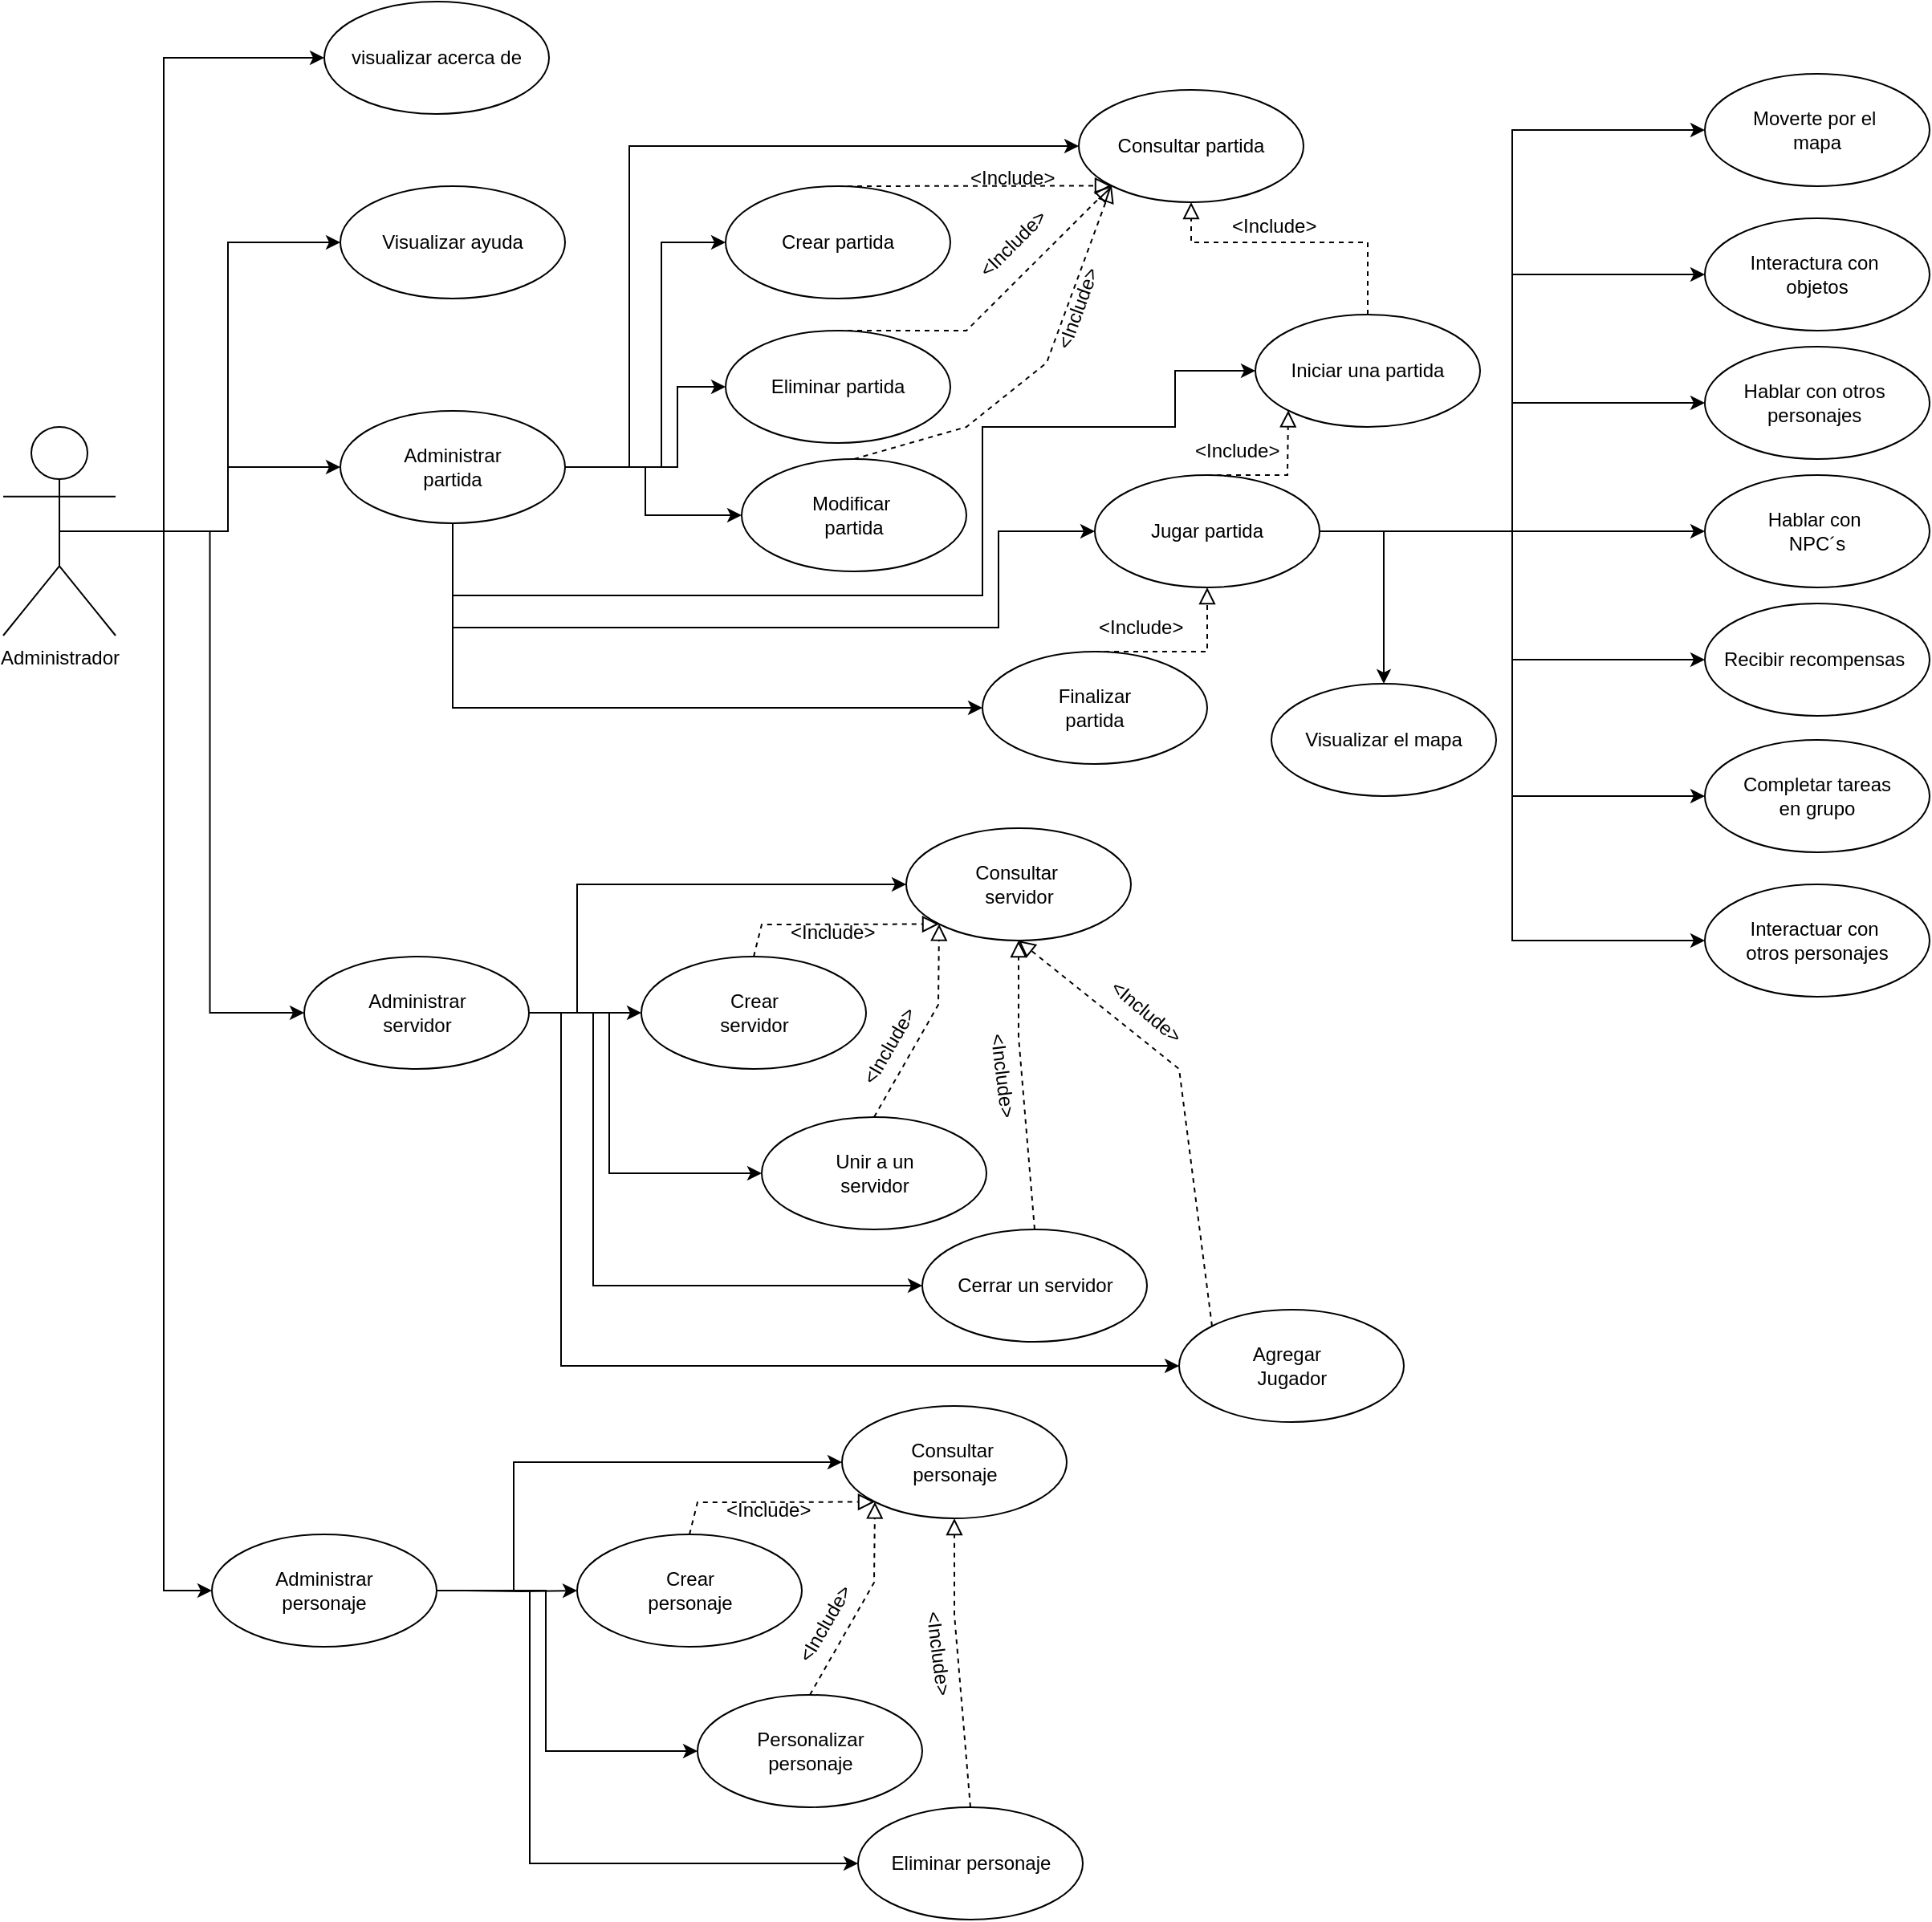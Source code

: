 <mxfile version="20.8.16" type="device" pages="8"><diagram name="Casos de uso" id="YhSy-8vaXCTwrvcYLV9F"><mxGraphModel dx="1120" dy="542" grid="1" gridSize="10" guides="1" tooltips="1" connect="1" arrows="1" fold="1" page="1" pageScale="1" pageWidth="1400" pageHeight="1400" math="0" shadow="0"><root><mxCell id="0"/><mxCell id="1" parent="0"/><mxCell id="9Y-lOfyw4gWf6gt_13_W-6" style="edgeStyle=orthogonalEdgeStyle;rounded=0;orthogonalLoop=1;jettySize=auto;html=1;exitX=0.5;exitY=0.5;exitDx=0;exitDy=0;exitPerimeter=0;entryX=0;entryY=0.5;entryDx=0;entryDy=0;" parent="1" source="9Y-lOfyw4gWf6gt_13_W-3" target="9Y-lOfyw4gWf6gt_13_W-4" edge="1"><mxGeometry relative="1" as="geometry"/></mxCell><mxCell id="9Y-lOfyw4gWf6gt_13_W-9" style="edgeStyle=orthogonalEdgeStyle;rounded=0;orthogonalLoop=1;jettySize=auto;html=1;exitX=0.5;exitY=0.5;exitDx=0;exitDy=0;exitPerimeter=0;entryX=0;entryY=0.5;entryDx=0;entryDy=0;" parent="1" source="9Y-lOfyw4gWf6gt_13_W-3" target="9Y-lOfyw4gWf6gt_13_W-7" edge="1"><mxGeometry relative="1" as="geometry"/></mxCell><mxCell id="9Y-lOfyw4gWf6gt_13_W-10" style="edgeStyle=orthogonalEdgeStyle;rounded=0;orthogonalLoop=1;jettySize=auto;html=1;exitX=0.5;exitY=0.5;exitDx=0;exitDy=0;exitPerimeter=0;entryX=0;entryY=0.5;entryDx=0;entryDy=0;" parent="1" source="9Y-lOfyw4gWf6gt_13_W-3" target="9Y-lOfyw4gWf6gt_13_W-8" edge="1"><mxGeometry relative="1" as="geometry"/></mxCell><mxCell id="8QrxbDmclLOyeIdXlp98-2" style="edgeStyle=orthogonalEdgeStyle;rounded=0;orthogonalLoop=1;jettySize=auto;html=1;exitX=0.5;exitY=0.5;exitDx=0;exitDy=0;exitPerimeter=0;entryX=0;entryY=0.5;entryDx=0;entryDy=0;" parent="1" source="9Y-lOfyw4gWf6gt_13_W-3" target="8QrxbDmclLOyeIdXlp98-1" edge="1"><mxGeometry relative="1" as="geometry"><Array as="points"><mxPoint x="210" y="410"/><mxPoint x="210" y="115"/></Array></mxGeometry></mxCell><mxCell id="9Y-lOfyw4gWf6gt_13_W-3" value="Administrador" style="shape=umlActor;verticalLabelPosition=bottom;verticalAlign=top;html=1;" parent="1" vertex="1"><mxGeometry x="110" y="345" width="70" height="130" as="geometry"/></mxCell><mxCell id="9Y-lOfyw4gWf6gt_13_W-11" style="edgeStyle=orthogonalEdgeStyle;rounded=0;orthogonalLoop=1;jettySize=auto;html=1;exitX=1;exitY=0.5;exitDx=0;exitDy=0;entryX=0;entryY=0.5;entryDx=0;entryDy=0;" parent="1" source="9Y-lOfyw4gWf6gt_13_W-4" target="9Y-lOfyw4gWf6gt_13_W-12" edge="1"><mxGeometry relative="1" as="geometry"><mxPoint x="600" y="295" as="targetPoint"/><Array as="points"><mxPoint x="500" y="370"/><mxPoint x="500" y="170"/></Array></mxGeometry></mxCell><mxCell id="9Y-lOfyw4gWf6gt_13_W-16" style="edgeStyle=orthogonalEdgeStyle;rounded=0;orthogonalLoop=1;jettySize=auto;html=1;exitX=1;exitY=0.5;exitDx=0;exitDy=0;entryX=0;entryY=0.5;entryDx=0;entryDy=0;" parent="1" source="9Y-lOfyw4gWf6gt_13_W-4" target="9Y-lOfyw4gWf6gt_13_W-13" edge="1"><mxGeometry relative="1" as="geometry"><Array as="points"><mxPoint x="520" y="370"/><mxPoint x="520" y="230"/></Array></mxGeometry></mxCell><mxCell id="9Y-lOfyw4gWf6gt_13_W-17" style="edgeStyle=orthogonalEdgeStyle;rounded=0;orthogonalLoop=1;jettySize=auto;html=1;exitX=1;exitY=0.5;exitDx=0;exitDy=0;entryX=0;entryY=0.5;entryDx=0;entryDy=0;" parent="1" source="9Y-lOfyw4gWf6gt_13_W-4" target="9Y-lOfyw4gWf6gt_13_W-14" edge="1"><mxGeometry relative="1" as="geometry"><Array as="points"><mxPoint x="530" y="370"/><mxPoint x="530" y="320"/></Array></mxGeometry></mxCell><mxCell id="9Y-lOfyw4gWf6gt_13_W-18" style="edgeStyle=orthogonalEdgeStyle;rounded=0;orthogonalLoop=1;jettySize=auto;html=1;exitX=1;exitY=0.5;exitDx=0;exitDy=0;entryX=0;entryY=0.5;entryDx=0;entryDy=0;" parent="1" source="9Y-lOfyw4gWf6gt_13_W-4" target="9Y-lOfyw4gWf6gt_13_W-15" edge="1"><mxGeometry relative="1" as="geometry"><Array as="points"><mxPoint x="510" y="370"/><mxPoint x="510" y="400"/></Array></mxGeometry></mxCell><mxCell id="9Y-lOfyw4gWf6gt_13_W-35" style="edgeStyle=orthogonalEdgeStyle;rounded=0;orthogonalLoop=1;jettySize=auto;html=1;exitX=0.5;exitY=1;exitDx=0;exitDy=0;entryX=0;entryY=0.5;entryDx=0;entryDy=0;" parent="1" source="9Y-lOfyw4gWf6gt_13_W-4" target="9Y-lOfyw4gWf6gt_13_W-31" edge="1"><mxGeometry relative="1" as="geometry"><Array as="points"><mxPoint x="390" y="470"/><mxPoint x="730" y="470"/><mxPoint x="730" y="410"/></Array></mxGeometry></mxCell><mxCell id="9Y-lOfyw4gWf6gt_13_W-36" style="edgeStyle=orthogonalEdgeStyle;rounded=0;orthogonalLoop=1;jettySize=auto;html=1;exitX=0.5;exitY=1;exitDx=0;exitDy=0;entryX=0;entryY=0.5;entryDx=0;entryDy=0;" parent="1" source="9Y-lOfyw4gWf6gt_13_W-4" target="9Y-lOfyw4gWf6gt_13_W-33" edge="1"><mxGeometry relative="1" as="geometry"><Array as="points"><mxPoint x="390" y="450"/><mxPoint x="720" y="450"/><mxPoint x="720" y="345"/><mxPoint x="840" y="345"/><mxPoint x="840" y="310"/></Array></mxGeometry></mxCell><mxCell id="9Y-lOfyw4gWf6gt_13_W-37" style="edgeStyle=orthogonalEdgeStyle;rounded=0;orthogonalLoop=1;jettySize=auto;html=1;exitX=0.5;exitY=1;exitDx=0;exitDy=0;entryX=0;entryY=0.5;entryDx=0;entryDy=0;" parent="1" source="9Y-lOfyw4gWf6gt_13_W-4" target="9Y-lOfyw4gWf6gt_13_W-32" edge="1"><mxGeometry relative="1" as="geometry"><Array as="points"><mxPoint x="390" y="520"/></Array></mxGeometry></mxCell><mxCell id="Us1j4e1DRQvjxIawwcvV-2" style="edgeStyle=orthogonalEdgeStyle;rounded=0;orthogonalLoop=1;jettySize=auto;html=1;exitX=0.5;exitY=0.5;exitDx=0;exitDy=0;entryX=0;entryY=0.5;entryDx=0;entryDy=0;exitPerimeter=0;" parent="1" source="9Y-lOfyw4gWf6gt_13_W-3" target="Us1j4e1DRQvjxIawwcvV-1" edge="1"><mxGeometry relative="1" as="geometry"/></mxCell><mxCell id="9Y-lOfyw4gWf6gt_13_W-4" value="Administrar&lt;br&gt;partida" style="ellipse;whiteSpace=wrap;html=1;" parent="1" vertex="1"><mxGeometry x="320" y="335" width="140" height="70" as="geometry"/></mxCell><mxCell id="9Y-lOfyw4gWf6gt_13_W-63" style="edgeStyle=orthogonalEdgeStyle;rounded=0;orthogonalLoop=1;jettySize=auto;html=1;exitX=1;exitY=0.5;exitDx=0;exitDy=0;entryX=0;entryY=0.5;entryDx=0;entryDy=0;" parent="1" source="9Y-lOfyw4gWf6gt_13_W-7" target="9Y-lOfyw4gWf6gt_13_W-60" edge="1"><mxGeometry relative="1" as="geometry"/></mxCell><mxCell id="9Y-lOfyw4gWf6gt_13_W-64" style="edgeStyle=orthogonalEdgeStyle;rounded=0;orthogonalLoop=1;jettySize=auto;html=1;exitX=1;exitY=0.5;exitDx=0;exitDy=0;entryX=0;entryY=0.5;entryDx=0;entryDy=0;" parent="1" source="9Y-lOfyw4gWf6gt_13_W-7" target="9Y-lOfyw4gWf6gt_13_W-61" edge="1"><mxGeometry relative="1" as="geometry"><Array as="points"><mxPoint x="487.5" y="710"/><mxPoint x="487.5" y="810"/></Array></mxGeometry></mxCell><mxCell id="9Y-lOfyw4gWf6gt_13_W-65" style="edgeStyle=orthogonalEdgeStyle;rounded=0;orthogonalLoop=1;jettySize=auto;html=1;exitX=1;exitY=0.5;exitDx=0;exitDy=0;entryX=0;entryY=0.5;entryDx=0;entryDy=0;" parent="1" source="9Y-lOfyw4gWf6gt_13_W-7" target="9Y-lOfyw4gWf6gt_13_W-62" edge="1"><mxGeometry relative="1" as="geometry"><Array as="points"><mxPoint x="477.5" y="710"/><mxPoint x="477.5" y="880"/></Array></mxGeometry></mxCell><mxCell id="9Y-lOfyw4gWf6gt_13_W-67" style="edgeStyle=orthogonalEdgeStyle;rounded=0;orthogonalLoop=1;jettySize=auto;html=1;exitX=1;exitY=0.5;exitDx=0;exitDy=0;entryX=0;entryY=0.5;entryDx=0;entryDy=0;" parent="1" source="9Y-lOfyw4gWf6gt_13_W-7" target="9Y-lOfyw4gWf6gt_13_W-66" edge="1"><mxGeometry relative="1" as="geometry"><Array as="points"><mxPoint x="467.5" y="710"/><mxPoint x="467.5" y="630"/></Array></mxGeometry></mxCell><mxCell id="9Y-lOfyw4gWf6gt_13_W-77" style="edgeStyle=orthogonalEdgeStyle;rounded=0;orthogonalLoop=1;jettySize=auto;html=1;exitX=1;exitY=0.5;exitDx=0;exitDy=0;entryX=0;entryY=0.5;entryDx=0;entryDy=0;" parent="1" source="9Y-lOfyw4gWf6gt_13_W-7" target="9Y-lOfyw4gWf6gt_13_W-76" edge="1"><mxGeometry relative="1" as="geometry"><Array as="points"><mxPoint x="457.5" y="710"/><mxPoint x="457.5" y="930"/></Array></mxGeometry></mxCell><mxCell id="9Y-lOfyw4gWf6gt_13_W-7" value="Administrar&lt;br&gt;servidor" style="ellipse;whiteSpace=wrap;html=1;" parent="1" vertex="1"><mxGeometry x="297.5" y="675" width="140" height="70" as="geometry"/></mxCell><mxCell id="9Y-lOfyw4gWf6gt_13_W-8" value="Administrar&lt;br&gt;personaje" style="ellipse;whiteSpace=wrap;html=1;" parent="1" vertex="1"><mxGeometry x="240" y="1035" width="140" height="70" as="geometry"/></mxCell><mxCell id="9Y-lOfyw4gWf6gt_13_W-12" value="Consultar partida" style="ellipse;whiteSpace=wrap;html=1;" parent="1" vertex="1"><mxGeometry x="780" y="135" width="140" height="70" as="geometry"/></mxCell><mxCell id="9Y-lOfyw4gWf6gt_13_W-13" value="Crear partida" style="ellipse;whiteSpace=wrap;html=1;" parent="1" vertex="1"><mxGeometry x="560" y="195" width="140" height="70" as="geometry"/></mxCell><mxCell id="9Y-lOfyw4gWf6gt_13_W-14" value="Eliminar partida" style="ellipse;whiteSpace=wrap;html=1;" parent="1" vertex="1"><mxGeometry x="560" y="285" width="140" height="70" as="geometry"/></mxCell><mxCell id="9Y-lOfyw4gWf6gt_13_W-15" value="Modificar&amp;nbsp;&lt;br&gt;partida" style="ellipse;whiteSpace=wrap;html=1;" parent="1" vertex="1"><mxGeometry x="570" y="365" width="140" height="70" as="geometry"/></mxCell><mxCell id="9Y-lOfyw4gWf6gt_13_W-20" value="" style="endArrow=block;startArrow=none;endFill=0;startFill=0;endSize=8;html=1;verticalAlign=bottom;dashed=1;labelBackgroundColor=none;rounded=0;exitX=0.5;exitY=0;exitDx=0;exitDy=0;entryX=0;entryY=1;entryDx=0;entryDy=0;" parent="1" source="9Y-lOfyw4gWf6gt_13_W-13" target="9Y-lOfyw4gWf6gt_13_W-12" edge="1"><mxGeometry width="160" relative="1" as="geometry"><mxPoint x="490" y="425" as="sourcePoint"/><mxPoint x="650" y="425" as="targetPoint"/><Array as="points"/></mxGeometry></mxCell><mxCell id="9Y-lOfyw4gWf6gt_13_W-21" value="&amp;lt;Include&amp;gt;&amp;nbsp;" style="text;html=1;align=center;verticalAlign=middle;resizable=0;points=[];autosize=1;strokeColor=none;fillColor=none;" parent="1" vertex="1"><mxGeometry x="700" y="175" width="80" height="30" as="geometry"/></mxCell><mxCell id="9Y-lOfyw4gWf6gt_13_W-23" value="" style="endArrow=block;startArrow=none;endFill=0;startFill=0;endSize=8;html=1;verticalAlign=bottom;dashed=1;labelBackgroundColor=none;rounded=0;exitX=0.5;exitY=0;exitDx=0;exitDy=0;entryX=0;entryY=1;entryDx=0;entryDy=0;" parent="1" source="9Y-lOfyw4gWf6gt_13_W-14" target="9Y-lOfyw4gWf6gt_13_W-12" edge="1"><mxGeometry width="160" relative="1" as="geometry"><mxPoint x="760" y="235" as="sourcePoint"/><mxPoint x="870.503" y="214.749" as="targetPoint"/><Array as="points"><mxPoint x="710" y="285"/></Array></mxGeometry></mxCell><mxCell id="9Y-lOfyw4gWf6gt_13_W-24" value="&amp;lt;Include&amp;gt;&amp;nbsp;" style="text;html=1;align=center;verticalAlign=middle;resizable=0;points=[];autosize=1;strokeColor=none;fillColor=none;rotation=-45;" parent="1" vertex="1"><mxGeometry x="700" y="215" width="80" height="30" as="geometry"/></mxCell><mxCell id="9Y-lOfyw4gWf6gt_13_W-25" value="&amp;lt;Include&amp;gt;&amp;nbsp;" style="text;html=1;align=center;verticalAlign=middle;resizable=0;points=[];autosize=1;strokeColor=none;fillColor=none;rotation=-70;" parent="1" vertex="1"><mxGeometry x="740" y="255" width="80" height="30" as="geometry"/></mxCell><mxCell id="9Y-lOfyw4gWf6gt_13_W-26" value="" style="endArrow=block;startArrow=none;endFill=0;startFill=0;endSize=8;html=1;verticalAlign=bottom;dashed=1;labelBackgroundColor=none;rounded=0;exitX=0.5;exitY=0;exitDx=0;exitDy=0;entryX=0;entryY=1;entryDx=0;entryDy=0;" parent="1" source="9Y-lOfyw4gWf6gt_13_W-15" target="9Y-lOfyw4gWf6gt_13_W-12" edge="1"><mxGeometry width="160" relative="1" as="geometry"><mxPoint x="940" y="395" as="sourcePoint"/><mxPoint x="1010" y="285" as="targetPoint"/><Array as="points"><mxPoint x="710" y="345"/><mxPoint x="760" y="305"/></Array></mxGeometry></mxCell><mxCell id="9Y-lOfyw4gWf6gt_13_W-42" style="edgeStyle=orthogonalEdgeStyle;rounded=0;orthogonalLoop=1;jettySize=auto;html=1;exitX=1;exitY=0.5;exitDx=0;exitDy=0;entryX=0;entryY=0.5;entryDx=0;entryDy=0;" parent="1" source="9Y-lOfyw4gWf6gt_13_W-31" target="9Y-lOfyw4gWf6gt_13_W-43" edge="1"><mxGeometry relative="1" as="geometry"><mxPoint x="1070" y="225" as="targetPoint"/></mxGeometry></mxCell><mxCell id="9Y-lOfyw4gWf6gt_13_W-51" style="edgeStyle=orthogonalEdgeStyle;rounded=0;orthogonalLoop=1;jettySize=auto;html=1;exitX=1;exitY=0.5;exitDx=0;exitDy=0;entryX=0;entryY=0.5;entryDx=0;entryDy=0;" parent="1" source="9Y-lOfyw4gWf6gt_13_W-31" target="9Y-lOfyw4gWf6gt_13_W-44" edge="1"><mxGeometry relative="1" as="geometry"/></mxCell><mxCell id="9Y-lOfyw4gWf6gt_13_W-52" style="edgeStyle=orthogonalEdgeStyle;rounded=0;orthogonalLoop=1;jettySize=auto;html=1;exitX=1;exitY=0.5;exitDx=0;exitDy=0;entryX=0;entryY=0.5;entryDx=0;entryDy=0;" parent="1" source="9Y-lOfyw4gWf6gt_13_W-31" target="9Y-lOfyw4gWf6gt_13_W-46" edge="1"><mxGeometry relative="1" as="geometry"/></mxCell><mxCell id="9Y-lOfyw4gWf6gt_13_W-53" style="edgeStyle=orthogonalEdgeStyle;rounded=0;orthogonalLoop=1;jettySize=auto;html=1;exitX=1;exitY=0.5;exitDx=0;exitDy=0;entryX=0;entryY=0.5;entryDx=0;entryDy=0;" parent="1" source="9Y-lOfyw4gWf6gt_13_W-31" target="9Y-lOfyw4gWf6gt_13_W-45" edge="1"><mxGeometry relative="1" as="geometry"/></mxCell><mxCell id="9Y-lOfyw4gWf6gt_13_W-54" style="edgeStyle=orthogonalEdgeStyle;rounded=0;orthogonalLoop=1;jettySize=auto;html=1;exitX=1;exitY=0.5;exitDx=0;exitDy=0;entryX=0;entryY=0.5;entryDx=0;entryDy=0;" parent="1" source="9Y-lOfyw4gWf6gt_13_W-31" target="9Y-lOfyw4gWf6gt_13_W-49" edge="1"><mxGeometry relative="1" as="geometry"/></mxCell><mxCell id="9Y-lOfyw4gWf6gt_13_W-56" style="edgeStyle=orthogonalEdgeStyle;rounded=0;orthogonalLoop=1;jettySize=auto;html=1;exitX=1;exitY=0.5;exitDx=0;exitDy=0;entryX=0;entryY=0.5;entryDx=0;entryDy=0;" parent="1" source="9Y-lOfyw4gWf6gt_13_W-31" target="9Y-lOfyw4gWf6gt_13_W-48" edge="1"><mxGeometry relative="1" as="geometry"/></mxCell><mxCell id="9Y-lOfyw4gWf6gt_13_W-57" style="edgeStyle=orthogonalEdgeStyle;rounded=0;orthogonalLoop=1;jettySize=auto;html=1;exitX=1;exitY=0.5;exitDx=0;exitDy=0;entryX=0;entryY=0.5;entryDx=0;entryDy=0;" parent="1" source="9Y-lOfyw4gWf6gt_13_W-31" target="9Y-lOfyw4gWf6gt_13_W-47" edge="1"><mxGeometry relative="1" as="geometry"/></mxCell><mxCell id="9Y-lOfyw4gWf6gt_13_W-59" style="edgeStyle=orthogonalEdgeStyle;rounded=0;orthogonalLoop=1;jettySize=auto;html=1;exitX=1;exitY=0.5;exitDx=0;exitDy=0;entryX=0.5;entryY=0;entryDx=0;entryDy=0;" parent="1" source="9Y-lOfyw4gWf6gt_13_W-31" target="9Y-lOfyw4gWf6gt_13_W-58" edge="1"><mxGeometry relative="1" as="geometry"/></mxCell><mxCell id="9Y-lOfyw4gWf6gt_13_W-31" value="Jugar partida" style="ellipse;whiteSpace=wrap;html=1;" parent="1" vertex="1"><mxGeometry x="790" y="375" width="140" height="70" as="geometry"/></mxCell><mxCell id="9Y-lOfyw4gWf6gt_13_W-32" value="Finalizar &lt;br&gt;partida" style="ellipse;whiteSpace=wrap;html=1;" parent="1" vertex="1"><mxGeometry x="720" y="485" width="140" height="70" as="geometry"/></mxCell><mxCell id="9Y-lOfyw4gWf6gt_13_W-33" value="Iniciar una partida" style="ellipse;whiteSpace=wrap;html=1;" parent="1" vertex="1"><mxGeometry x="890" y="275" width="140" height="70" as="geometry"/></mxCell><mxCell id="9Y-lOfyw4gWf6gt_13_W-38" value="" style="endArrow=block;startArrow=none;endFill=0;startFill=0;endSize=8;html=1;verticalAlign=bottom;dashed=1;labelBackgroundColor=none;rounded=0;exitX=0.5;exitY=0;exitDx=0;exitDy=0;entryX=0;entryY=1;entryDx=0;entryDy=0;" parent="1" source="9Y-lOfyw4gWf6gt_13_W-31" target="9Y-lOfyw4gWf6gt_13_W-33" edge="1"><mxGeometry width="160" relative="1" as="geometry"><mxPoint x="640" y="295" as="sourcePoint"/><mxPoint x="810.081" y="204.536" as="targetPoint"/><Array as="points"><mxPoint x="910" y="375"/></Array></mxGeometry></mxCell><mxCell id="9Y-lOfyw4gWf6gt_13_W-39" value="" style="endArrow=block;startArrow=none;endFill=0;startFill=0;endSize=8;html=1;verticalAlign=bottom;dashed=1;labelBackgroundColor=none;rounded=0;exitX=0.5;exitY=0;exitDx=0;exitDy=0;entryX=0.5;entryY=1;entryDx=0;entryDy=0;" parent="1" source="9Y-lOfyw4gWf6gt_13_W-32" target="9Y-lOfyw4gWf6gt_13_W-31" edge="1"><mxGeometry width="160" relative="1" as="geometry"><mxPoint x="650" y="305" as="sourcePoint"/><mxPoint x="820.081" y="214.536" as="targetPoint"/><Array as="points"><mxPoint x="860" y="485"/></Array></mxGeometry></mxCell><mxCell id="9Y-lOfyw4gWf6gt_13_W-40" value="&amp;lt;Include&amp;gt;&amp;nbsp;" style="text;html=1;align=center;verticalAlign=middle;resizable=0;points=[];autosize=1;strokeColor=none;fillColor=none;" parent="1" vertex="1"><mxGeometry x="840" y="345" width="80" height="30" as="geometry"/></mxCell><mxCell id="9Y-lOfyw4gWf6gt_13_W-41" value="&amp;lt;Include&amp;gt;&amp;nbsp;" style="text;html=1;align=center;verticalAlign=middle;resizable=0;points=[];autosize=1;strokeColor=none;fillColor=none;" parent="1" vertex="1"><mxGeometry x="780" y="455" width="80" height="30" as="geometry"/></mxCell><mxCell id="9Y-lOfyw4gWf6gt_13_W-43" value="Moverte por el&amp;nbsp;&lt;br&gt;mapa" style="ellipse;whiteSpace=wrap;html=1;" parent="1" vertex="1"><mxGeometry x="1170" y="125" width="140" height="70" as="geometry"/></mxCell><mxCell id="9Y-lOfyw4gWf6gt_13_W-44" value="Interactura con&amp;nbsp;&lt;br&gt;objetos" style="ellipse;whiteSpace=wrap;html=1;" parent="1" vertex="1"><mxGeometry x="1170" y="215" width="140" height="70" as="geometry"/></mxCell><mxCell id="9Y-lOfyw4gWf6gt_13_W-45" value="Hablar con&amp;nbsp;&lt;br&gt;NPC´s" style="ellipse;whiteSpace=wrap;html=1;" parent="1" vertex="1"><mxGeometry x="1170" y="375" width="140" height="70" as="geometry"/></mxCell><mxCell id="9Y-lOfyw4gWf6gt_13_W-46" value="Hablar con otros&amp;nbsp;&lt;br&gt;personajes&amp;nbsp;" style="ellipse;whiteSpace=wrap;html=1;" parent="1" vertex="1"><mxGeometry x="1170" y="295" width="140" height="70" as="geometry"/></mxCell><mxCell id="9Y-lOfyw4gWf6gt_13_W-47" value="Interactuar con&amp;nbsp;&lt;br&gt;otros personajes" style="ellipse;whiteSpace=wrap;html=1;" parent="1" vertex="1"><mxGeometry x="1170" y="630" width="140" height="70" as="geometry"/></mxCell><mxCell id="9Y-lOfyw4gWf6gt_13_W-48" value="Completar tareas&lt;br&gt;en grupo" style="ellipse;whiteSpace=wrap;html=1;" parent="1" vertex="1"><mxGeometry x="1170" y="540" width="140" height="70" as="geometry"/></mxCell><mxCell id="9Y-lOfyw4gWf6gt_13_W-49" value="Recibir recompensas&amp;nbsp;" style="ellipse;whiteSpace=wrap;html=1;" parent="1" vertex="1"><mxGeometry x="1170" y="455" width="140" height="70" as="geometry"/></mxCell><mxCell id="9Y-lOfyw4gWf6gt_13_W-58" value="Visualizar el mapa" style="ellipse;whiteSpace=wrap;html=1;" parent="1" vertex="1"><mxGeometry x="900" y="505" width="140" height="70" as="geometry"/></mxCell><mxCell id="9Y-lOfyw4gWf6gt_13_W-60" value="Crear&lt;br&gt;servidor" style="ellipse;whiteSpace=wrap;html=1;" parent="1" vertex="1"><mxGeometry x="507.5" y="675" width="140" height="70" as="geometry"/></mxCell><mxCell id="9Y-lOfyw4gWf6gt_13_W-61" value="Unir a un&lt;br&gt;servidor" style="ellipse;whiteSpace=wrap;html=1;" parent="1" vertex="1"><mxGeometry x="582.5" y="775" width="140" height="70" as="geometry"/></mxCell><mxCell id="9Y-lOfyw4gWf6gt_13_W-62" value="Cerrar un servidor" style="ellipse;whiteSpace=wrap;html=1;" parent="1" vertex="1"><mxGeometry x="682.5" y="845" width="140" height="70" as="geometry"/></mxCell><mxCell id="9Y-lOfyw4gWf6gt_13_W-66" value="Consultar&amp;nbsp;&lt;br&gt;servidor" style="ellipse;whiteSpace=wrap;html=1;" parent="1" vertex="1"><mxGeometry x="672.5" y="595" width="140" height="70" as="geometry"/></mxCell><mxCell id="9Y-lOfyw4gWf6gt_13_W-68" value="&amp;lt;Include&amp;gt;&amp;nbsp;" style="text;html=1;align=center;verticalAlign=middle;resizable=0;points=[];autosize=1;strokeColor=none;fillColor=none;" parent="1" vertex="1"><mxGeometry x="587.5" y="645" width="80" height="30" as="geometry"/></mxCell><mxCell id="9Y-lOfyw4gWf6gt_13_W-69" value="" style="endArrow=block;startArrow=none;endFill=0;startFill=0;endSize=8;html=1;verticalAlign=bottom;dashed=1;labelBackgroundColor=none;rounded=0;exitX=0.5;exitY=0;exitDx=0;exitDy=0;entryX=0;entryY=1;entryDx=0;entryDy=0;" parent="1" source="9Y-lOfyw4gWf6gt_13_W-60" target="9Y-lOfyw4gWf6gt_13_W-66" edge="1"><mxGeometry width="160" relative="1" as="geometry"><mxPoint x="602.5" y="545" as="sourcePoint"/><mxPoint x="672.5" y="505.0" as="targetPoint"/><Array as="points"><mxPoint x="582.5" y="655"/></Array></mxGeometry></mxCell><mxCell id="9Y-lOfyw4gWf6gt_13_W-70" value="" style="endArrow=block;startArrow=none;endFill=0;startFill=0;endSize=8;html=1;verticalAlign=bottom;dashed=1;labelBackgroundColor=none;rounded=0;exitX=0.5;exitY=0;exitDx=0;exitDy=0;entryX=0;entryY=1;entryDx=0;entryDy=0;" parent="1" source="9Y-lOfyw4gWf6gt_13_W-61" target="9Y-lOfyw4gWf6gt_13_W-66" edge="1"><mxGeometry width="160" relative="1" as="geometry"><mxPoint x="572.5" y="705.0" as="sourcePoint"/><mxPoint x="702.73" y="664.612" as="targetPoint"/><Array as="points"><mxPoint x="692.5" y="705"/></Array></mxGeometry></mxCell><mxCell id="9Y-lOfyw4gWf6gt_13_W-72" value="" style="endArrow=block;startArrow=none;endFill=0;startFill=0;endSize=8;html=1;verticalAlign=bottom;dashed=1;labelBackgroundColor=none;rounded=0;exitX=0.5;exitY=0;exitDx=0;exitDy=0;entryX=0.5;entryY=1;entryDx=0;entryDy=0;" parent="1" source="9Y-lOfyw4gWf6gt_13_W-62" target="9Y-lOfyw4gWf6gt_13_W-66" edge="1"><mxGeometry width="160" relative="1" as="geometry"><mxPoint x="582.5" y="715.0" as="sourcePoint"/><mxPoint x="712.73" y="674.612" as="targetPoint"/><Array as="points"><mxPoint x="742.5" y="725"/></Array></mxGeometry></mxCell><mxCell id="9Y-lOfyw4gWf6gt_13_W-73" value="&amp;lt;Include&amp;gt;&amp;nbsp;" style="text;html=1;align=center;verticalAlign=middle;resizable=0;points=[];autosize=1;strokeColor=none;fillColor=none;rotation=-60;" parent="1" vertex="1"><mxGeometry x="622.5" y="715" width="80" height="30" as="geometry"/></mxCell><mxCell id="9Y-lOfyw4gWf6gt_13_W-74" value="&amp;lt;Include&amp;gt;&amp;nbsp;" style="text;html=1;align=center;verticalAlign=middle;resizable=0;points=[];autosize=1;strokeColor=none;fillColor=none;rotation=83;" parent="1" vertex="1"><mxGeometry x="692.5" y="735" width="80" height="30" as="geometry"/></mxCell><mxCell id="9Y-lOfyw4gWf6gt_13_W-76" value="Agregar&amp;nbsp;&amp;nbsp;&lt;br&gt;Jugador" style="ellipse;whiteSpace=wrap;html=1;" parent="1" vertex="1"><mxGeometry x="842.5" y="895" width="140" height="70" as="geometry"/></mxCell><mxCell id="9Y-lOfyw4gWf6gt_13_W-78" value="" style="endArrow=block;startArrow=none;endFill=0;startFill=0;endSize=8;html=1;verticalAlign=bottom;dashed=1;labelBackgroundColor=none;rounded=0;exitX=0;exitY=0;exitDx=0;exitDy=0;entryX=0.5;entryY=1;entryDx=0;entryDy=0;" parent="1" source="9Y-lOfyw4gWf6gt_13_W-76" target="9Y-lOfyw4gWf6gt_13_W-66" edge="1"><mxGeometry width="160" relative="1" as="geometry"><mxPoint x="762.5" y="855" as="sourcePoint"/><mxPoint x="752.5" y="675" as="targetPoint"/><Array as="points"><mxPoint x="842.5" y="745"/></Array></mxGeometry></mxCell><mxCell id="9Y-lOfyw4gWf6gt_13_W-79" value="&amp;lt;Include&amp;gt;&amp;nbsp;" style="text;html=1;align=center;verticalAlign=middle;resizable=0;points=[];autosize=1;strokeColor=none;fillColor=none;rotation=40;" parent="1" vertex="1"><mxGeometry x="782.5" y="695" width="80" height="30" as="geometry"/></mxCell><mxCell id="9Y-lOfyw4gWf6gt_13_W-86" style="edgeStyle=orthogonalEdgeStyle;rounded=0;orthogonalLoop=1;jettySize=auto;html=1;exitX=1;exitY=0.5;exitDx=0;exitDy=0;entryX=0;entryY=0.5;entryDx=0;entryDy=0;" parent="1" target="9Y-lOfyw4gWf6gt_13_W-92" edge="1"><mxGeometry relative="1" as="geometry"><mxPoint x="397.5" y="1070" as="sourcePoint"/></mxGeometry></mxCell><mxCell id="9Y-lOfyw4gWf6gt_13_W-87" style="edgeStyle=orthogonalEdgeStyle;rounded=0;orthogonalLoop=1;jettySize=auto;html=1;exitX=1;exitY=0.5;exitDx=0;exitDy=0;entryX=0;entryY=0.5;entryDx=0;entryDy=0;" parent="1" source="9Y-lOfyw4gWf6gt_13_W-8" target="9Y-lOfyw4gWf6gt_13_W-93" edge="1"><mxGeometry relative="1" as="geometry"><Array as="points"><mxPoint x="380" y="1070"/><mxPoint x="448" y="1070"/><mxPoint x="448" y="1170"/></Array><mxPoint x="397.5" y="1070" as="sourcePoint"/></mxGeometry></mxCell><mxCell id="9Y-lOfyw4gWf6gt_13_W-88" style="edgeStyle=orthogonalEdgeStyle;rounded=0;orthogonalLoop=1;jettySize=auto;html=1;exitX=1;exitY=0.5;exitDx=0;exitDy=0;entryX=0;entryY=0.5;entryDx=0;entryDy=0;" parent="1" source="9Y-lOfyw4gWf6gt_13_W-8" target="9Y-lOfyw4gWf6gt_13_W-94" edge="1"><mxGeometry relative="1" as="geometry"><Array as="points"><mxPoint x="380" y="1070"/><mxPoint x="438" y="1070"/><mxPoint x="438" y="1240"/></Array><mxPoint x="397.5" y="1070" as="sourcePoint"/></mxGeometry></mxCell><mxCell id="9Y-lOfyw4gWf6gt_13_W-89" style="edgeStyle=orthogonalEdgeStyle;rounded=0;orthogonalLoop=1;jettySize=auto;html=1;exitX=1;exitY=0.5;exitDx=0;exitDy=0;entryX=0;entryY=0.5;entryDx=0;entryDy=0;" parent="1" source="9Y-lOfyw4gWf6gt_13_W-8" target="9Y-lOfyw4gWf6gt_13_W-95" edge="1"><mxGeometry relative="1" as="geometry"><Array as="points"><mxPoint x="380" y="1070"/><mxPoint x="428" y="1070"/><mxPoint x="428" y="990"/></Array><mxPoint x="397.5" y="1070" as="sourcePoint"/></mxGeometry></mxCell><mxCell id="9Y-lOfyw4gWf6gt_13_W-92" value="Crear&lt;br&gt;personaje" style="ellipse;whiteSpace=wrap;html=1;" parent="1" vertex="1"><mxGeometry x="467.5" y="1035" width="140" height="70" as="geometry"/></mxCell><mxCell id="9Y-lOfyw4gWf6gt_13_W-93" value="Personalizar&lt;br&gt;personaje" style="ellipse;whiteSpace=wrap;html=1;" parent="1" vertex="1"><mxGeometry x="542.5" y="1135" width="140" height="70" as="geometry"/></mxCell><mxCell id="9Y-lOfyw4gWf6gt_13_W-94" value="Eliminar personaje" style="ellipse;whiteSpace=wrap;html=1;" parent="1" vertex="1"><mxGeometry x="642.5" y="1205" width="140" height="70" as="geometry"/></mxCell><mxCell id="9Y-lOfyw4gWf6gt_13_W-95" value="Consultar&amp;nbsp;&lt;br&gt;personaje" style="ellipse;whiteSpace=wrap;html=1;" parent="1" vertex="1"><mxGeometry x="632.5" y="955" width="140" height="70" as="geometry"/></mxCell><mxCell id="9Y-lOfyw4gWf6gt_13_W-96" value="&amp;lt;Include&amp;gt;&amp;nbsp;" style="text;html=1;align=center;verticalAlign=middle;resizable=0;points=[];autosize=1;strokeColor=none;fillColor=none;" parent="1" vertex="1"><mxGeometry x="547.5" y="1005" width="80" height="30" as="geometry"/></mxCell><mxCell id="9Y-lOfyw4gWf6gt_13_W-97" value="" style="endArrow=block;startArrow=none;endFill=0;startFill=0;endSize=8;html=1;verticalAlign=bottom;dashed=1;labelBackgroundColor=none;rounded=0;exitX=0.5;exitY=0;exitDx=0;exitDy=0;entryX=0;entryY=1;entryDx=0;entryDy=0;" parent="1" source="9Y-lOfyw4gWf6gt_13_W-92" target="9Y-lOfyw4gWf6gt_13_W-95" edge="1"><mxGeometry width="160" relative="1" as="geometry"><mxPoint x="562.5" y="905" as="sourcePoint"/><mxPoint x="632.5" y="865" as="targetPoint"/><Array as="points"><mxPoint x="542.5" y="1015"/></Array></mxGeometry></mxCell><mxCell id="9Y-lOfyw4gWf6gt_13_W-98" value="" style="endArrow=block;startArrow=none;endFill=0;startFill=0;endSize=8;html=1;verticalAlign=bottom;dashed=1;labelBackgroundColor=none;rounded=0;exitX=0.5;exitY=0;exitDx=0;exitDy=0;entryX=0;entryY=1;entryDx=0;entryDy=0;" parent="1" source="9Y-lOfyw4gWf6gt_13_W-93" target="9Y-lOfyw4gWf6gt_13_W-95" edge="1"><mxGeometry width="160" relative="1" as="geometry"><mxPoint x="532.5" y="1065" as="sourcePoint"/><mxPoint x="662.73" y="1024.612" as="targetPoint"/><Array as="points"><mxPoint x="652.5" y="1065"/></Array></mxGeometry></mxCell><mxCell id="9Y-lOfyw4gWf6gt_13_W-99" value="" style="endArrow=block;startArrow=none;endFill=0;startFill=0;endSize=8;html=1;verticalAlign=bottom;dashed=1;labelBackgroundColor=none;rounded=0;exitX=0.5;exitY=0;exitDx=0;exitDy=0;entryX=0.5;entryY=1;entryDx=0;entryDy=0;" parent="1" source="9Y-lOfyw4gWf6gt_13_W-94" target="9Y-lOfyw4gWf6gt_13_W-95" edge="1"><mxGeometry width="160" relative="1" as="geometry"><mxPoint x="542.5" y="1075" as="sourcePoint"/><mxPoint x="672.73" y="1034.612" as="targetPoint"/><Array as="points"><mxPoint x="702.5" y="1085"/></Array></mxGeometry></mxCell><mxCell id="9Y-lOfyw4gWf6gt_13_W-100" value="&amp;lt;Include&amp;gt;&amp;nbsp;" style="text;html=1;align=center;verticalAlign=middle;resizable=0;points=[];autosize=1;strokeColor=none;fillColor=none;rotation=-60;" parent="1" vertex="1"><mxGeometry x="582.5" y="1075" width="80" height="30" as="geometry"/></mxCell><mxCell id="9Y-lOfyw4gWf6gt_13_W-101" value="&amp;lt;Include&amp;gt;&amp;nbsp;" style="text;html=1;align=center;verticalAlign=middle;resizable=0;points=[];autosize=1;strokeColor=none;fillColor=none;rotation=83;" parent="1" vertex="1"><mxGeometry x="652.5" y="1095" width="80" height="30" as="geometry"/></mxCell><mxCell id="Us1j4e1DRQvjxIawwcvV-1" value="Visualizar ayuda" style="ellipse;whiteSpace=wrap;html=1;" parent="1" vertex="1"><mxGeometry x="320" y="195" width="140" height="70" as="geometry"/></mxCell><mxCell id="8QrxbDmclLOyeIdXlp98-1" value="visualizar acerca de" style="ellipse;whiteSpace=wrap;html=1;" parent="1" vertex="1"><mxGeometry x="310" y="80" width="140" height="70" as="geometry"/></mxCell><mxCell id="luooRP9qS_oYoTrZTgVH-1" value="" style="endArrow=block;startArrow=none;endFill=0;startFill=0;endSize=8;html=1;verticalAlign=bottom;dashed=1;labelBackgroundColor=none;rounded=0;exitX=0.5;exitY=0;exitDx=0;exitDy=0;entryX=0.5;entryY=1;entryDx=0;entryDy=0;" parent="1" source="9Y-lOfyw4gWf6gt_13_W-33" target="9Y-lOfyw4gWf6gt_13_W-12" edge="1"><mxGeometry width="160" relative="1" as="geometry"><mxPoint x="640" y="295" as="sourcePoint"/><mxPoint x="810.503" y="204.749" as="targetPoint"/><Array as="points"><mxPoint x="960" y="230"/><mxPoint x="850" y="230"/></Array></mxGeometry></mxCell><mxCell id="luooRP9qS_oYoTrZTgVH-2" value="&amp;lt;Include&amp;gt;&amp;nbsp;" style="text;html=1;align=center;verticalAlign=middle;resizable=0;points=[];autosize=1;strokeColor=none;fillColor=none;rotation=0;" parent="1" vertex="1"><mxGeometry x="862.5" y="205" width="80" height="30" as="geometry"/></mxCell></root></mxGraphModel></diagram><diagram id="t9rxKz3qQ8VazaekOSFb" name="Diagrama de clases"><mxGraphModel dx="747" dy="361" grid="1" gridSize="10" guides="1" tooltips="1" connect="1" arrows="1" fold="1" page="1" pageScale="1" pageWidth="1400" pageHeight="1400" math="0" shadow="0"><root><mxCell id="0"/><mxCell id="1" parent="0"/><mxCell id="hVAYWwXQ3ABiHD5uC7U4-7" value="Servidor" style="swimlane;fontStyle=1;align=center;verticalAlign=top;childLayout=stackLayout;horizontal=1;startSize=26;horizontalStack=0;resizeParent=1;resizeLast=0;collapsible=1;marginBottom=0;rounded=0;shadow=0;strokeWidth=1;" parent="1" vertex="1"><mxGeometry x="200" y="510" width="160" height="190" as="geometry"><mxRectangle x="130" y="380" width="160" height="26" as="alternateBounds"/></mxGeometry></mxCell><mxCell id="hVAYWwXQ3ABiHD5uC7U4-8" value="-puerto: int; " style="text;align=left;verticalAlign=top;spacingLeft=4;spacingRight=4;overflow=hidden;rotatable=0;points=[[0,0.5],[1,0.5]];portConstraint=eastwest;" parent="hVAYWwXQ3ABiHD5uC7U4-7" vertex="1"><mxGeometry y="26" width="160" height="26" as="geometry"/></mxCell><mxCell id="hVAYWwXQ3ABiHD5uC7U4-9" value="-ip: InetAddress. " style="text;align=left;verticalAlign=top;spacingLeft=4;spacingRight=4;overflow=hidden;rotatable=0;points=[[0,0.5],[1,0.5]];portConstraint=eastwest;rounded=0;shadow=0;html=0;" parent="hVAYWwXQ3ABiHD5uC7U4-7" vertex="1"><mxGeometry y="52" width="160" height="26" as="geometry"/></mxCell><mxCell id="hVAYWwXQ3ABiHD5uC7U4-10" value="-jugadores: List&lt;Jugador&gt;" style="text;align=left;verticalAlign=top;spacingLeft=4;spacingRight=4;overflow=hidden;rotatable=0;points=[[0,0.5],[1,0.5]];portConstraint=eastwest;rounded=0;shadow=0;html=0;" parent="hVAYWwXQ3ABiHD5uC7U4-7" vertex="1"><mxGeometry y="78" width="160" height="26" as="geometry"/></mxCell><mxCell id="hVAYWwXQ3ABiHD5uC7U4-11" value="" style="line;html=1;strokeWidth=1;align=left;verticalAlign=middle;spacingTop=-1;spacingLeft=3;spacingRight=3;rotatable=0;labelPosition=right;points=[];portConstraint=eastwest;" parent="hVAYWwXQ3ABiHD5uC7U4-7" vertex="1"><mxGeometry y="104" width="160" height="8" as="geometry"/></mxCell><mxCell id="o1b_8ojvps48zn-czPm7-20" value="+agregar(Jugador)" style="text;align=left;verticalAlign=top;spacingLeft=4;spacingRight=4;overflow=hidden;rotatable=0;points=[[0,0.5],[1,0.5]];portConstraint=eastwest;rounded=0;shadow=0;html=0;" parent="hVAYWwXQ3ABiHD5uC7U4-7" vertex="1"><mxGeometry y="112" width="160" height="26" as="geometry"/></mxCell><mxCell id="o1b_8ojvps48zn-czPm7-21" value="+eliminar(Jugador)" style="text;align=left;verticalAlign=top;spacingLeft=4;spacingRight=4;overflow=hidden;rotatable=0;points=[[0,0.5],[1,0.5]];portConstraint=eastwest;rounded=0;shadow=0;html=0;" parent="hVAYWwXQ3ABiHD5uC7U4-7" vertex="1"><mxGeometry y="138" width="160" height="26" as="geometry"/></mxCell><mxCell id="o1b_8ojvps48zn-czPm7-22" value="+notificar(List&lt;Jugador&gt;)" style="text;align=left;verticalAlign=top;spacingLeft=4;spacingRight=4;overflow=hidden;rotatable=0;points=[[0,0.5],[1,0.5]];portConstraint=eastwest;rounded=0;shadow=0;html=0;" parent="hVAYWwXQ3ABiHD5uC7U4-7" vertex="1"><mxGeometry y="164" width="160" height="26" as="geometry"/></mxCell><mxCell id="hVAYWwXQ3ABiHD5uC7U4-16" value="Jugador" style="swimlane;fontStyle=1;align=center;verticalAlign=top;childLayout=stackLayout;horizontal=1;startSize=26;horizontalStack=0;resizeParent=1;resizeLast=0;collapsible=1;marginBottom=0;rounded=0;shadow=0;strokeWidth=1;" parent="1" vertex="1"><mxGeometry x="680" y="497.5" width="160" height="89" as="geometry"><mxRectangle x="340" y="380" width="170" height="26" as="alternateBounds"/></mxGeometry></mxCell><mxCell id="hVAYWwXQ3ABiHD5uC7U4-17" value=" " style="text;align=left;verticalAlign=top;spacingLeft=4;spacingRight=4;overflow=hidden;rotatable=0;points=[[0,0.5],[1,0.5]];portConstraint=eastwest;" parent="hVAYWwXQ3ABiHD5uC7U4-16" vertex="1"><mxGeometry y="26" width="160" height="26" as="geometry"/></mxCell><mxCell id="hVAYWwXQ3ABiHD5uC7U4-21" value="" style="line;html=1;strokeWidth=1;align=left;verticalAlign=middle;spacingTop=-1;spacingLeft=3;spacingRight=3;rotatable=0;labelPosition=right;points=[];portConstraint=eastwest;" parent="hVAYWwXQ3ABiHD5uC7U4-16" vertex="1"><mxGeometry y="52" width="160" height="8" as="geometry"/></mxCell><mxCell id="hVAYWwXQ3ABiHD5uC7U4-22" value=" " style="text;align=left;verticalAlign=top;spacingLeft=4;spacingRight=4;overflow=hidden;rotatable=0;points=[[0,0.5],[1,0.5]];portConstraint=eastwest;" parent="hVAYWwXQ3ABiHD5uC7U4-16" vertex="1"><mxGeometry y="60" width="160" height="26" as="geometry"/></mxCell><mxCell id="hVAYWwXQ3ABiHD5uC7U4-28" value="Personaje" style="swimlane;fontStyle=1;align=center;verticalAlign=top;childLayout=stackLayout;horizontal=1;startSize=26;horizontalStack=0;resizeParent=1;resizeLast=0;collapsible=1;marginBottom=0;rounded=0;shadow=0;strokeWidth=1;" parent="1" vertex="1"><mxGeometry x="830" y="730" width="160" height="86" as="geometry"><mxRectangle x="340" y="380" width="170" height="26" as="alternateBounds"/></mxGeometry></mxCell><mxCell id="hVAYWwXQ3ABiHD5uC7U4-29" value="-nombre: String" style="text;align=left;verticalAlign=top;spacingLeft=4;spacingRight=4;overflow=hidden;rotatable=0;points=[[0,0.5],[1,0.5]];portConstraint=eastwest;" parent="hVAYWwXQ3ABiHD5uC7U4-28" vertex="1"><mxGeometry y="26" width="160" height="26" as="geometry"/></mxCell><mxCell id="hVAYWwXQ3ABiHD5uC7U4-31" value="" style="line;html=1;strokeWidth=1;align=left;verticalAlign=middle;spacingTop=-1;spacingLeft=3;spacingRight=3;rotatable=0;labelPosition=right;points=[];portConstraint=eastwest;" parent="hVAYWwXQ3ABiHD5uC7U4-28" vertex="1"><mxGeometry y="52" width="160" height="8" as="geometry"/></mxCell><mxCell id="hVAYWwXQ3ABiHD5uC7U4-32" value="+cargarSprite(); " style="text;align=left;verticalAlign=top;spacingLeft=4;spacingRight=4;overflow=hidden;rotatable=0;points=[[0,0.5],[1,0.5]];portConstraint=eastwest;" parent="hVAYWwXQ3ABiHD5uC7U4-28" vertex="1"><mxGeometry y="60" width="160" height="26" as="geometry"/></mxCell><mxCell id="hVAYWwXQ3ABiHD5uC7U4-92" value="NPC" style="swimlane;fontStyle=1;align=center;verticalAlign=top;childLayout=stackLayout;horizontal=1;startSize=26;horizontalStack=0;resizeParent=1;resizeLast=0;collapsible=1;marginBottom=0;rounded=0;shadow=0;strokeWidth=1;" parent="1" vertex="1"><mxGeometry x="1220" y="883" width="160" height="90" as="geometry"><mxRectangle x="340" y="380" width="170" height="26" as="alternateBounds"/></mxGeometry></mxCell><mxCell id="hVAYWwXQ3ABiHD5uC7U4-93" value="-nombre: String" style="text;align=left;verticalAlign=top;spacingLeft=4;spacingRight=4;overflow=hidden;rotatable=0;points=[[0,0.5],[1,0.5]];portConstraint=eastwest;" parent="hVAYWwXQ3ABiHD5uC7U4-92" vertex="1"><mxGeometry y="26" width="160" height="26" as="geometry"/></mxCell><mxCell id="hVAYWwXQ3ABiHD5uC7U4-95" value="" style="line;html=1;strokeWidth=1;align=left;verticalAlign=middle;spacingTop=-1;spacingLeft=3;spacingRight=3;rotatable=0;labelPosition=right;points=[];portConstraint=eastwest;" parent="hVAYWwXQ3ABiHD5uC7U4-92" vertex="1"><mxGeometry y="52" width="160" height="8" as="geometry"/></mxCell><mxCell id="CTi8uTxrghVCJR8Jxwhz-22" value="Administrador" style="swimlane;fontStyle=1;align=center;verticalAlign=top;childLayout=stackLayout;horizontal=1;startSize=26;horizontalStack=0;resizeParent=1;resizeParentMax=0;resizeLast=0;collapsible=1;marginBottom=0;" parent="1" vertex="1"><mxGeometry x="460" y="580" width="160" height="86" as="geometry"><mxRectangle x="465" y="690" width="120" height="30" as="alternateBounds"/></mxGeometry></mxCell><mxCell id="CTi8uTxrghVCJR8Jxwhz-23" value="-Partida: List&lt;PanelJuego&gt;" style="text;strokeColor=none;fillColor=none;align=left;verticalAlign=top;spacingLeft=4;spacingRight=4;overflow=hidden;rotatable=0;points=[[0,0.5],[1,0.5]];portConstraint=eastwest;" parent="CTi8uTxrghVCJR8Jxwhz-22" vertex="1"><mxGeometry y="26" width="160" height="26" as="geometry"/></mxCell><mxCell id="CTi8uTxrghVCJR8Jxwhz-24" value="" style="line;strokeWidth=1;fillColor=none;align=left;verticalAlign=middle;spacingTop=-1;spacingLeft=3;spacingRight=3;rotatable=0;labelPosition=right;points=[];portConstraint=eastwest;strokeColor=inherit;" parent="CTi8uTxrghVCJR8Jxwhz-22" vertex="1"><mxGeometry y="52" width="160" height="8" as="geometry"/></mxCell><mxCell id="PmSApvR411K0j3SXLNxm-1" value=" " style="text;align=left;verticalAlign=top;spacingLeft=4;spacingRight=4;overflow=hidden;rotatable=0;points=[[0,0.5],[1,0.5]];portConstraint=eastwest;" parent="CTi8uTxrghVCJR8Jxwhz-22" vertex="1"><mxGeometry y="60" width="160" height="26" as="geometry"/></mxCell><mxCell id="CTi8uTxrghVCJR8Jxwhz-29" value="" style="endArrow=block;endSize=10;endFill=0;shadow=0;strokeWidth=1;rounded=0;edgeStyle=elbowEdgeStyle;elbow=vertical;entryX=0.136;entryY=1.081;entryDx=0;entryDy=0;exitX=1;exitY=0.25;exitDx=0;exitDy=0;entryPerimeter=0;" parent="1" source="CTi8uTxrghVCJR8Jxwhz-22" target="hVAYWwXQ3ABiHD5uC7U4-22" edge="1"><mxGeometry width="160" relative="1" as="geometry"><mxPoint x="480" y="840" as="sourcePoint"/><mxPoint x="570" y="1012" as="targetPoint"/><Array as="points"><mxPoint x="680" y="608"/></Array></mxGeometry></mxCell><mxCell id="iSjKFlkV_bo9gVTTFYNr-1" value="&lt;p style=&quot;margin:0px;margin-top:4px;text-align:center;&quot;&gt;&lt;i&gt;&amp;lt;&amp;lt;Interface&amp;gt;&amp;gt;&lt;/i&gt;&lt;br&gt;&lt;b&gt;Persona&lt;/b&gt;&lt;/p&gt;&lt;hr size=&quot;1&quot;&gt;&lt;p style=&quot;margin:0px;margin-left:4px;&quot;&gt;&lt;br&gt;&lt;/p&gt;&lt;hr size=&quot;1&quot;&gt;&lt;p style=&quot;margin:0px;margin-left:4px;&quot;&gt;+getNombre()&lt;/p&gt;" style="verticalAlign=top;align=left;overflow=fill;fontSize=12;fontFamily=Helvetica;html=1;" parent="1" vertex="1"><mxGeometry x="760" y="883" width="190" height="90" as="geometry"/></mxCell><mxCell id="iSjKFlkV_bo9gVTTFYNr-3" value="Vestimenta" style="swimlane;fontStyle=2;align=center;verticalAlign=top;childLayout=stackLayout;horizontal=1;startSize=26;horizontalStack=0;resizeParent=1;resizeParentMax=0;resizeLast=0;collapsible=1;marginBottom=0;" parent="1" vertex="1"><mxGeometry x="1010" y="887" width="160" height="86" as="geometry"/></mxCell><mxCell id="iSjKFlkV_bo9gVTTFYNr-4" value="+ field: type" style="text;strokeColor=none;fillColor=none;align=left;verticalAlign=top;spacingLeft=4;spacingRight=4;overflow=hidden;rotatable=0;points=[[0,0.5],[1,0.5]];portConstraint=eastwest;" parent="iSjKFlkV_bo9gVTTFYNr-3" vertex="1"><mxGeometry y="26" width="160" height="26" as="geometry"/></mxCell><mxCell id="iSjKFlkV_bo9gVTTFYNr-5" value="" style="line;strokeWidth=1;fillColor=none;align=left;verticalAlign=middle;spacingTop=-1;spacingLeft=3;spacingRight=3;rotatable=0;labelPosition=right;points=[];portConstraint=eastwest;strokeColor=inherit;" parent="iSjKFlkV_bo9gVTTFYNr-3" vertex="1"><mxGeometry y="52" width="160" height="8" as="geometry"/></mxCell><mxCell id="iSjKFlkV_bo9gVTTFYNr-6" value="+ method(type): type" style="text;strokeColor=none;fillColor=none;align=left;verticalAlign=top;spacingLeft=4;spacingRight=4;overflow=hidden;rotatable=0;points=[[0,0.5],[1,0.5]];portConstraint=eastwest;" parent="iSjKFlkV_bo9gVTTFYNr-3" vertex="1"><mxGeometry y="60" width="160" height="26" as="geometry"/></mxCell><mxCell id="iSjKFlkV_bo9gVTTFYNr-7" value="" style="endArrow=block;dashed=1;endFill=0;endSize=12;html=1;rounded=0;exitX=0;exitY=0.5;exitDx=0;exitDy=0;entryX=1;entryY=0.5;entryDx=0;entryDy=0;" parent="1" source="iSjKFlkV_bo9gVTTFYNr-4" target="iSjKFlkV_bo9gVTTFYNr-1" edge="1"><mxGeometry width="160" relative="1" as="geometry"><mxPoint x="975.63" y="816" as="sourcePoint"/><mxPoint x="910.005" y="741" as="targetPoint"/><Array as="points"><mxPoint x="980" y="928"/></Array></mxGeometry></mxCell><mxCell id="iSjKFlkV_bo9gVTTFYNr-8" value="" style="endArrow=block;dashed=1;endFill=0;endSize=12;html=1;rounded=0;exitX=0.497;exitY=1.143;exitDx=0;exitDy=0;entryX=0.5;entryY=0;entryDx=0;entryDy=0;exitPerimeter=0;" parent="1" source="hVAYWwXQ3ABiHD5uC7U4-32" target="iSjKFlkV_bo9gVTTFYNr-1" edge="1"><mxGeometry width="160" relative="1" as="geometry"><mxPoint x="1020" y="934" as="sourcePoint"/><mxPoint x="880" y="970" as="targetPoint"/><Array as="points"><mxPoint x="910" y="850"/><mxPoint x="855" y="850"/></Array></mxGeometry></mxCell><mxCell id="iSjKFlkV_bo9gVTTFYNr-10" value="Camisa" style="swimlane;fontStyle=1;align=center;verticalAlign=top;childLayout=stackLayout;horizontal=1;startSize=26;horizontalStack=0;resizeParent=1;resizeParentMax=0;resizeLast=0;collapsible=1;marginBottom=0;" parent="1" vertex="1"><mxGeometry x="820" y="1085" width="160" height="34" as="geometry"/></mxCell><mxCell id="iSjKFlkV_bo9gVTTFYNr-12" value="" style="line;strokeWidth=1;fillColor=none;align=left;verticalAlign=middle;spacingTop=-1;spacingLeft=3;spacingRight=3;rotatable=0;labelPosition=right;points=[];portConstraint=eastwest;strokeColor=inherit;" parent="iSjKFlkV_bo9gVTTFYNr-10" vertex="1"><mxGeometry y="26" width="160" height="8" as="geometry"/></mxCell><mxCell id="iSjKFlkV_bo9gVTTFYNr-14" value="Patalon" style="swimlane;fontStyle=1;align=center;verticalAlign=top;childLayout=stackLayout;horizontal=1;startSize=26;horizontalStack=0;resizeParent=1;resizeParentMax=0;resizeLast=0;collapsible=1;marginBottom=0;" parent="1" vertex="1"><mxGeometry x="1010" y="1085" width="160" height="34" as="geometry"/></mxCell><mxCell id="iSjKFlkV_bo9gVTTFYNr-16" value="" style="line;strokeWidth=1;fillColor=none;align=left;verticalAlign=middle;spacingTop=-1;spacingLeft=3;spacingRight=3;rotatable=0;labelPosition=right;points=[];portConstraint=eastwest;strokeColor=inherit;" parent="iSjKFlkV_bo9gVTTFYNr-14" vertex="1"><mxGeometry y="26" width="160" height="8" as="geometry"/></mxCell><mxCell id="iSjKFlkV_bo9gVTTFYNr-18" value="Zapato" style="swimlane;fontStyle=1;align=center;verticalAlign=top;childLayout=stackLayout;horizontal=1;startSize=26;horizontalStack=0;resizeParent=1;resizeParentMax=0;resizeLast=0;collapsible=1;marginBottom=0;" parent="1" vertex="1"><mxGeometry x="1200" y="1085" width="160" height="34" as="geometry"/></mxCell><mxCell id="iSjKFlkV_bo9gVTTFYNr-20" value="" style="line;strokeWidth=1;fillColor=none;align=left;verticalAlign=middle;spacingTop=-1;spacingLeft=3;spacingRight=3;rotatable=0;labelPosition=right;points=[];portConstraint=eastwest;strokeColor=inherit;" parent="iSjKFlkV_bo9gVTTFYNr-18" vertex="1"><mxGeometry y="26" width="160" height="8" as="geometry"/></mxCell><mxCell id="iSjKFlkV_bo9gVTTFYNr-22" value="" style="endArrow=block;endSize=10;endFill=0;shadow=0;strokeWidth=1;rounded=0;edgeStyle=elbowEdgeStyle;elbow=vertical;exitX=0.5;exitY=0;exitDx=0;exitDy=0;entryX=0.155;entryY=1.008;entryDx=0;entryDy=0;entryPerimeter=0;" parent="1" source="iSjKFlkV_bo9gVTTFYNr-10" target="iSjKFlkV_bo9gVTTFYNr-6" edge="1"><mxGeometry width="160" relative="1" as="geometry"><mxPoint x="910" y="1005" as="sourcePoint"/><mxPoint x="970" y="955" as="targetPoint"/><Array as="points"><mxPoint x="1000" y="1025"/></Array></mxGeometry></mxCell><mxCell id="iSjKFlkV_bo9gVTTFYNr-23" value="" style="endArrow=block;endSize=10;endFill=0;shadow=0;strokeWidth=1;rounded=0;edgeStyle=elbowEdgeStyle;elbow=vertical;exitX=0.5;exitY=0;exitDx=0;exitDy=0;entryX=0.498;entryY=1.02;entryDx=0;entryDy=0;entryPerimeter=0;" parent="1" source="iSjKFlkV_bo9gVTTFYNr-14" target="iSjKFlkV_bo9gVTTFYNr-6" edge="1"><mxGeometry width="160" relative="1" as="geometry"><mxPoint x="910" y="1095" as="sourcePoint"/><mxPoint x="1090" y="1025" as="targetPoint"/><Array as="points"><mxPoint x="1090" y="1030"/></Array></mxGeometry></mxCell><mxCell id="iSjKFlkV_bo9gVTTFYNr-27" value="" style="endArrow=block;endSize=10;endFill=0;shadow=0;strokeWidth=1;rounded=0;edgeStyle=elbowEdgeStyle;elbow=vertical;exitX=0.5;exitY=0;exitDx=0;exitDy=0;entryX=0.822;entryY=1.031;entryDx=0;entryDy=0;entryPerimeter=0;" parent="1" source="iSjKFlkV_bo9gVTTFYNr-18" target="iSjKFlkV_bo9gVTTFYNr-6" edge="1"><mxGeometry width="160" relative="1" as="geometry"><mxPoint x="910" y="1095" as="sourcePoint"/><mxPoint x="1100.48" y="983.366" as="targetPoint"/><Array as="points"><mxPoint x="1220" y="1020"/></Array></mxGeometry></mxCell><mxCell id="iSjKFlkV_bo9gVTTFYNr-28" value="" style="endArrow=block;endSize=10;endFill=0;shadow=0;strokeWidth=1;rounded=0;edgeStyle=elbowEdgeStyle;elbow=vertical;exitX=0.5;exitY=0;exitDx=0;exitDy=0;entryX=1;entryY=0.5;entryDx=0;entryDy=0;" parent="1" source="hVAYWwXQ3ABiHD5uC7U4-92" target="hVAYWwXQ3ABiHD5uC7U4-29" edge="1"><mxGeometry width="160" relative="1" as="geometry"><mxPoint x="910" y="1095" as="sourcePoint"/><mxPoint x="1076" y="980.922" as="targetPoint"/><Array as="points"><mxPoint x="1170" y="769"/></Array></mxGeometry></mxCell><mxCell id="CTi8uTxrghVCJR8Jxwhz-13" value="PanelJuego" style="swimlane;fontStyle=1;align=center;verticalAlign=top;childLayout=stackLayout;horizontal=1;startSize=26;horizontalStack=0;resizeParent=1;resizeParentMax=0;resizeLast=0;collapsible=1;marginBottom=0;" parent="1" vertex="1"><mxGeometry x="215" y="760" width="160" height="112" as="geometry"/></mxCell><mxCell id="CTi8uTxrghVCJR8Jxwhz-14" value=" " style="text;strokeColor=none;fillColor=none;align=left;verticalAlign=top;spacingLeft=4;spacingRight=4;overflow=hidden;rotatable=0;points=[[0,0.5],[1,0.5]];portConstraint=eastwest;" parent="CTi8uTxrghVCJR8Jxwhz-13" vertex="1"><mxGeometry y="26" width="160" height="26" as="geometry"/></mxCell><mxCell id="CTi8uTxrghVCJR8Jxwhz-15" value="" style="line;strokeWidth=1;fillColor=none;align=left;verticalAlign=middle;spacingTop=-1;spacingLeft=3;spacingRight=3;rotatable=0;labelPosition=right;points=[];portConstraint=eastwest;strokeColor=inherit;" parent="CTi8uTxrghVCJR8Jxwhz-13" vertex="1"><mxGeometry y="52" width="160" height="8" as="geometry"/></mxCell><mxCell id="CTi8uTxrghVCJR8Jxwhz-16" value="+iniciar(); " style="text;strokeColor=none;fillColor=none;align=left;verticalAlign=top;spacingLeft=4;spacingRight=4;overflow=hidden;rotatable=0;points=[[0,0.5],[1,0.5]];portConstraint=eastwest;" parent="CTi8uTxrghVCJR8Jxwhz-13" vertex="1"><mxGeometry y="60" width="160" height="26" as="geometry"/></mxCell><mxCell id="PmSApvR411K0j3SXLNxm-3" value="+finalizar(); " style="text;strokeColor=none;fillColor=none;align=left;verticalAlign=top;spacingLeft=4;spacingRight=4;overflow=hidden;rotatable=0;points=[[0,0.5],[1,0.5]];portConstraint=eastwest;" parent="CTi8uTxrghVCJR8Jxwhz-13" vertex="1"><mxGeometry y="86" width="160" height="26" as="geometry"/></mxCell><mxCell id="iSjKFlkV_bo9gVTTFYNr-35" value="" style="endArrow=block;endSize=10;endFill=0;shadow=0;strokeWidth=1;rounded=0;edgeStyle=elbowEdgeStyle;elbow=vertical;entryX=0.896;entryY=1.019;entryDx=0;entryDy=0;exitX=0.5;exitY=0;exitDx=0;exitDy=0;entryPerimeter=0;" parent="1" source="hVAYWwXQ3ABiHD5uC7U4-28" target="hVAYWwXQ3ABiHD5uC7U4-22" edge="1"><mxGeometry width="160" relative="1" as="geometry"><mxPoint x="625" y="740" as="sourcePoint"/><mxPoint x="645" y="690" as="targetPoint"/><Array as="points"><mxPoint x="800" y="670"/></Array></mxGeometry></mxCell><mxCell id="iSjKFlkV_bo9gVTTFYNr-36" value="&lt;p style=&quot;margin:0px;margin-top:4px;text-align:center;&quot;&gt;&lt;i&gt;&amp;lt;&amp;lt;Interface&amp;gt;&amp;gt;&lt;/i&gt;&lt;br&gt;&lt;b&gt;ProductoJugador&lt;/b&gt;&lt;/p&gt;&lt;hr size=&quot;1&quot;&gt;&lt;p style=&quot;margin:0px;margin-left:4px;&quot;&gt;+getID&lt;/p&gt;&lt;p style=&quot;margin:0px;margin-left:4px;&quot;&gt;+getPersonaje&lt;/p&gt;&lt;hr size=&quot;1&quot;&gt;&lt;p style=&quot;margin:0px;margin-left:4px;&quot;&gt;+ Conectar();&amp;nbsp;&lt;br&gt;+ Desconectar();&amp;nbsp;&lt;/p&gt;&lt;p style=&quot;margin:0px;margin-left:4px;&quot;&gt;+Jugar();&amp;nbsp;&lt;/p&gt;" style="verticalAlign=top;align=left;overflow=fill;fontSize=12;fontFamily=Helvetica;html=1;" parent="1" vertex="1"><mxGeometry x="1190" y="466.5" width="170" height="140" as="geometry"/></mxCell><mxCell id="iSjKFlkV_bo9gVTTFYNr-37" value="JugadorFactory" style="swimlane;fontStyle=1;align=center;verticalAlign=top;childLayout=stackLayout;horizontal=1;startSize=26;horizontalStack=0;resizeParent=1;resizeParentMax=0;resizeLast=0;collapsible=1;marginBottom=0;" parent="1" vertex="1"><mxGeometry x="970" y="497.5" width="160" height="86" as="geometry"/></mxCell><mxCell id="iSjKFlkV_bo9gVTTFYNr-38" value=" " style="text;strokeColor=none;fillColor=none;align=left;verticalAlign=top;spacingLeft=4;spacingRight=4;overflow=hidden;rotatable=0;points=[[0,0.5],[1,0.5]];portConstraint=eastwest;" parent="iSjKFlkV_bo9gVTTFYNr-37" vertex="1"><mxGeometry y="26" width="160" height="26" as="geometry"/></mxCell><mxCell id="iSjKFlkV_bo9gVTTFYNr-39" value="" style="line;strokeWidth=1;fillColor=none;align=left;verticalAlign=middle;spacingTop=-1;spacingLeft=3;spacingRight=3;rotatable=0;labelPosition=right;points=[];portConstraint=eastwest;strokeColor=inherit;" parent="iSjKFlkV_bo9gVTTFYNr-37" vertex="1"><mxGeometry y="52" width="160" height="8" as="geometry"/></mxCell><mxCell id="iSjKFlkV_bo9gVTTFYNr-40" value="+crearJugador(); " style="text;strokeColor=none;fillColor=none;align=left;verticalAlign=top;spacingLeft=4;spacingRight=4;overflow=hidden;rotatable=0;points=[[0,0.5],[1,0.5]];portConstraint=eastwest;" parent="iSjKFlkV_bo9gVTTFYNr-37" vertex="1"><mxGeometry y="60" width="160" height="26" as="geometry"/></mxCell><mxCell id="iSjKFlkV_bo9gVTTFYNr-41" value="" style="endArrow=block;dashed=1;endFill=0;endSize=12;html=1;rounded=0;exitX=1;exitY=0.5;exitDx=0;exitDy=0;entryX=0;entryY=0.5;entryDx=0;entryDy=0;" parent="1" source="iSjKFlkV_bo9gVTTFYNr-38" target="iSjKFlkV_bo9gVTTFYNr-36" edge="1"><mxGeometry width="160" relative="1" as="geometry"><mxPoint x="785" y="320" as="sourcePoint"/><mxPoint x="870" y="320" as="targetPoint"/></mxGeometry></mxCell><mxCell id="iSjKFlkV_bo9gVTTFYNr-42" value="return" style="html=1;verticalAlign=bottom;endArrow=open;dashed=1;endSize=8;rounded=0;exitX=0;exitY=0.5;exitDx=0;exitDy=0;entryX=1;entryY=0.5;entryDx=0;entryDy=0;" parent="1" source="iSjKFlkV_bo9gVTTFYNr-38" target="hVAYWwXQ3ABiHD5uC7U4-17" edge="1"><mxGeometry relative="1" as="geometry"><mxPoint x="1040" y="580" as="sourcePoint"/><mxPoint x="960" y="580" as="targetPoint"/><Array as="points"/></mxGeometry></mxCell><mxCell id="iSjKFlkV_bo9gVTTFYNr-62" value="&lt;p style=&quot;margin:0px;margin-top:4px;text-align:center;&quot;&gt;&lt;i&gt;&amp;lt;&amp;lt;Interface&amp;gt;&amp;gt;&lt;/i&gt;&lt;br&gt;&lt;b&gt;EnviarPaquete&lt;/b&gt;&lt;/p&gt;&lt;hr size=&quot;1&quot;&gt;&lt;p style=&quot;margin:0px;margin-left:4px;&quot;&gt;&lt;br&gt;&lt;/p&gt;&lt;hr size=&quot;1&quot;&gt;&lt;p style=&quot;margin:0px;margin-left:4px;&quot;&gt;+enviar(Paquete, ruta, puerto);&amp;nbsp;&lt;/p&gt;" style="verticalAlign=top;align=left;overflow=fill;fontSize=12;fontFamily=Helvetica;html=1;" parent="1" vertex="1"><mxGeometry x="300" y="350" width="190" height="100" as="geometry"/></mxCell><mxCell id="iSjKFlkV_bo9gVTTFYNr-63" value="&lt;p style=&quot;margin:0px;margin-top:4px;text-align:center;&quot;&gt;&lt;i&gt;&amp;lt;&amp;lt;Interface&amp;gt;&amp;gt;&lt;/i&gt;&lt;br&gt;&lt;b&gt;RecibirPaquete&lt;/b&gt;&lt;/p&gt;&lt;hr size=&quot;1&quot;&gt;&lt;p style=&quot;margin:0px;margin-left:4px;&quot;&gt;&lt;br&gt;&lt;/p&gt;&lt;hr size=&quot;1&quot;&gt;&lt;p style=&quot;margin:0px;margin-left:4px;&quot;&gt;+recibir();&amp;nbsp;&lt;/p&gt;" style="verticalAlign=top;align=left;overflow=fill;fontSize=12;fontFamily=Helvetica;html=1;" parent="1" vertex="1"><mxGeometry x="600" y="350" width="190" height="100" as="geometry"/></mxCell><mxCell id="iSjKFlkV_bo9gVTTFYNr-69" value="" style="endArrow=none;dashed=1;html=1;rounded=0;exitX=0.5;exitY=0;exitDx=0;exitDy=0;" parent="1" source="hVAYWwXQ3ABiHD5uC7U4-7" edge="1"><mxGeometry width="50" height="50" relative="1" as="geometry"><mxPoint x="420" y="520" as="sourcePoint"/><mxPoint x="540" y="480" as="targetPoint"/><Array as="points"><mxPoint x="280" y="480"/></Array></mxGeometry></mxCell><mxCell id="iSjKFlkV_bo9gVTTFYNr-70" value="" style="endArrow=none;dashed=1;html=1;rounded=0;exitX=0.5;exitY=0;exitDx=0;exitDy=0;" parent="1" source="hVAYWwXQ3ABiHD5uC7U4-16" edge="1"><mxGeometry width="50" height="50" relative="1" as="geometry"><mxPoint x="675" y="491" as="sourcePoint"/><mxPoint x="540" y="480" as="targetPoint"/><Array as="points"><mxPoint x="760" y="480"/></Array></mxGeometry></mxCell><mxCell id="iSjKFlkV_bo9gVTTFYNr-71" value="" style="endArrow=none;dashed=1;html=1;rounded=0;exitX=0.5;exitY=0;exitDx=0;exitDy=0;" parent="1" source="CTi8uTxrghVCJR8Jxwhz-22" edge="1"><mxGeometry width="50" height="50" relative="1" as="geometry"><mxPoint x="590" y="401" as="sourcePoint"/><mxPoint x="540" y="400" as="targetPoint"/><Array as="points"/></mxGeometry></mxCell><mxCell id="iSjKFlkV_bo9gVTTFYNr-72" value="" style="endArrow=block;dashed=1;endFill=0;endSize=12;html=1;rounded=0;entryX=1;entryY=0.5;entryDx=0;entryDy=0;" parent="1" target="iSjKFlkV_bo9gVTTFYNr-62" edge="1"><mxGeometry width="160" relative="1" as="geometry"><mxPoint x="580" y="400" as="sourcePoint"/><mxPoint x="470" y="385.0" as="targetPoint"/></mxGeometry></mxCell><mxCell id="iSjKFlkV_bo9gVTTFYNr-73" value="" style="endArrow=block;dashed=1;endFill=0;endSize=12;html=1;rounded=0;entryX=0;entryY=0.5;entryDx=0;entryDy=0;" parent="1" target="iSjKFlkV_bo9gVTTFYNr-63" edge="1"><mxGeometry width="160" relative="1" as="geometry"><mxPoint x="510" y="400" as="sourcePoint"/><mxPoint x="600" y="370" as="targetPoint"/></mxGeometry></mxCell><mxCell id="iSjKFlkV_bo9gVTTFYNr-74" value="&lt;p style=&quot;margin:0px;margin-top:4px;text-align:center;&quot;&gt;&lt;i&gt;&amp;lt;&amp;lt;Interface&amp;gt;&amp;gt;&lt;/i&gt;&lt;br&gt;&lt;b&gt;ProductoPaquete&lt;/b&gt;&lt;/p&gt;&lt;hr size=&quot;1&quot;&gt;&lt;p style=&quot;margin:0px;margin-left:4px;&quot;&gt;-buffer bytes[]&lt;/p&gt;&lt;hr size=&quot;1&quot;&gt;&lt;p style=&quot;margin:0px;margin-left:4px;&quot;&gt;&lt;br&gt;&lt;/p&gt;" style="verticalAlign=top;align=left;overflow=fill;fontSize=12;fontFamily=Helvetica;html=1;" parent="1" vertex="1"><mxGeometry x="1085" y="320" width="170" height="90" as="geometry"/></mxCell><mxCell id="iSjKFlkV_bo9gVTTFYNr-87" value="Use" style="endArrow=open;endSize=12;dashed=1;html=1;rounded=0;exitX=0.5;exitY=0;exitDx=0;exitDy=0;entryX=0.5;entryY=1;entryDx=0;entryDy=0;" parent="1" source="iSjKFlkV_bo9gVTTFYNr-62" target="hVAYWwXQ3ABiHD5uC7U4-24" edge="1"><mxGeometry width="160" relative="1" as="geometry"><mxPoint x="380" y="140" as="sourcePoint"/><mxPoint x="540" y="140" as="targetPoint"/><Array as="points"><mxPoint x="395" y="269"/><mxPoint x="1010" y="270"/></Array></mxGeometry></mxCell><mxCell id="iSjKFlkV_bo9gVTTFYNr-88" value="" style="group" parent="1" vertex="1" connectable="0"><mxGeometry x="930" y="20" width="160" height="80" as="geometry"/></mxCell><mxCell id="hVAYWwXQ3ABiHD5uC7U4-24" value="Paquete" style="swimlane;fontStyle=2;align=center;verticalAlign=top;childLayout=stackLayout;horizontal=1;startSize=26;horizontalStack=0;resizeParent=1;resizeLast=0;collapsible=1;marginBottom=0;rounded=0;shadow=0;strokeWidth=1;container=0;" parent="iSjKFlkV_bo9gVTTFYNr-88" vertex="1"><mxGeometry width="160" height="80" as="geometry"><mxRectangle x="550" y="140" width="160" height="26" as="alternateBounds"/></mxGeometry></mxCell><mxCell id="hVAYWwXQ3ABiHD5uC7U4-25" value="- buffer:  byte[]; " style="text;align=left;verticalAlign=top;spacingLeft=4;spacingRight=4;overflow=hidden;rotatable=0;points=[[0,0.5],[1,0.5]];portConstraint=eastwest;container=0;" parent="iSjKFlkV_bo9gVTTFYNr-88" vertex="1"><mxGeometry y="26" width="160" height="26" as="geometry"/></mxCell><mxCell id="hVAYWwXQ3ABiHD5uC7U4-26" value="" style="line;html=1;strokeWidth=1;align=left;verticalAlign=middle;spacingTop=-1;spacingLeft=3;spacingRight=3;rotatable=0;labelPosition=right;points=[];portConstraint=eastwest;container=0;" parent="iSjKFlkV_bo9gVTTFYNr-88" vertex="1"><mxGeometry y="52" width="160" height="8" as="geometry"/></mxCell><mxCell id="iSjKFlkV_bo9gVTTFYNr-89" value="PaqueteFactory" style="swimlane;fontStyle=1;align=center;verticalAlign=top;childLayout=stackLayout;horizontal=1;startSize=26;horizontalStack=0;resizeParent=1;resizeParentMax=0;resizeLast=0;collapsible=1;marginBottom=0;" parent="1" vertex="1"><mxGeometry x="1090" y="186" width="160" height="86" as="geometry"/></mxCell><mxCell id="iSjKFlkV_bo9gVTTFYNr-90" value=" " style="text;strokeColor=none;fillColor=none;align=left;verticalAlign=top;spacingLeft=4;spacingRight=4;overflow=hidden;rotatable=0;points=[[0,0.5],[1,0.5]];portConstraint=eastwest;" parent="iSjKFlkV_bo9gVTTFYNr-89" vertex="1"><mxGeometry y="26" width="160" height="26" as="geometry"/></mxCell><mxCell id="iSjKFlkV_bo9gVTTFYNr-91" value="" style="line;strokeWidth=1;fillColor=none;align=left;verticalAlign=middle;spacingTop=-1;spacingLeft=3;spacingRight=3;rotatable=0;labelPosition=right;points=[];portConstraint=eastwest;strokeColor=inherit;" parent="iSjKFlkV_bo9gVTTFYNr-89" vertex="1"><mxGeometry y="52" width="160" height="8" as="geometry"/></mxCell><mxCell id="iSjKFlkV_bo9gVTTFYNr-92" value="+crearPaquete(); " style="text;strokeColor=none;fillColor=none;align=left;verticalAlign=top;spacingLeft=4;spacingRight=4;overflow=hidden;rotatable=0;points=[[0,0.5],[1,0.5]];portConstraint=eastwest;" parent="iSjKFlkV_bo9gVTTFYNr-89" vertex="1"><mxGeometry y="60" width="160" height="26" as="geometry"/></mxCell><mxCell id="iSjKFlkV_bo9gVTTFYNr-93" value="" style="endArrow=block;dashed=1;endFill=0;endSize=12;html=1;rounded=0;exitX=0.498;exitY=1.013;exitDx=0;exitDy=0;entryX=0.5;entryY=0;entryDx=0;entryDy=0;exitPerimeter=0;" parent="1" source="iSjKFlkV_bo9gVTTFYNr-92" target="iSjKFlkV_bo9gVTTFYNr-74" edge="1"><mxGeometry width="160" relative="1" as="geometry"><mxPoint x="1310.0" y="509" as="sourcePoint"/><mxPoint x="1400" y="509" as="targetPoint"/></mxGeometry></mxCell><mxCell id="iSjKFlkV_bo9gVTTFYNr-94" value="return" style="html=1;verticalAlign=bottom;endArrow=open;dashed=1;endSize=8;rounded=0;exitX=0.5;exitY=0;exitDx=0;exitDy=0;entryX=1;entryY=0.5;entryDx=0;entryDy=0;" parent="1" source="iSjKFlkV_bo9gVTTFYNr-89" target="hVAYWwXQ3ABiHD5uC7U4-25" edge="1"><mxGeometry relative="1" as="geometry"><mxPoint x="755" y="293" as="sourcePoint"/><mxPoint x="650" y="290" as="targetPoint"/><Array as="points"><mxPoint x="1170" y="60"/></Array></mxGeometry></mxCell><mxCell id="o1b_8ojvps48zn-czPm7-5" value="1" style="text;html=1;align=center;verticalAlign=middle;resizable=0;points=[];autosize=1;strokeColor=none;fillColor=none;" parent="1" vertex="1"><mxGeometry x="350" y="600" width="30" height="30" as="geometry"/></mxCell><mxCell id="o1b_8ojvps48zn-czPm7-6" value="1" style="text;html=1;align=center;verticalAlign=middle;resizable=0;points=[];autosize=1;strokeColor=none;fillColor=none;" parent="1" vertex="1"><mxGeometry x="440" y="606.5" width="30" height="30" as="geometry"/></mxCell><mxCell id="o1b_8ojvps48zn-czPm7-7" value="2..4" style="text;html=1;align=center;verticalAlign=middle;resizable=0;points=[];autosize=1;strokeColor=none;fillColor=none;" parent="1" vertex="1"><mxGeometry x="760" y="586.5" width="40" height="30" as="geometry"/></mxCell><mxCell id="o1b_8ojvps48zn-czPm7-9" value="&amp;lt;-Crea" style="text;html=1;align=center;verticalAlign=middle;resizable=0;points=[];autosize=1;strokeColor=none;fillColor=none;" parent="1" vertex="1"><mxGeometry x="365" y="576.5" width="60" height="30" as="geometry"/></mxCell><mxCell id="o1b_8ojvps48zn-czPm7-2" value="1" style="text;html=1;align=center;verticalAlign=middle;resizable=0;points=[];autosize=1;strokeColor=none;fillColor=none;" parent="1" vertex="1"><mxGeometry x="480" y="666" width="30" height="30" as="geometry"/></mxCell><mxCell id="o1b_8ojvps48zn-czPm7-4" value="0..*" style="text;html=1;align=center;verticalAlign=middle;resizable=0;points=[];autosize=1;strokeColor=none;fillColor=none;" parent="1" vertex="1"><mxGeometry x="375" y="800" width="40" height="30" as="geometry"/></mxCell><mxCell id="o1b_8ojvps48zn-czPm7-8" value="&amp;lt;-Tiene" style="text;html=1;align=center;verticalAlign=middle;resizable=0;points=[];autosize=1;strokeColor=none;fillColor=none;rotation=0;" parent="1" vertex="1"><mxGeometry x="415" y="770" width="60" height="30" as="geometry"/></mxCell><mxCell id="o1b_8ojvps48zn-czPm7-11" value="Agrega-&amp;gt;" style="text;html=1;align=center;verticalAlign=middle;resizable=0;points=[];autosize=1;strokeColor=none;fillColor=none;" parent="1" vertex="1"><mxGeometry x="505" y="718" width="70" height="30" as="geometry"/></mxCell><mxCell id="o1b_8ojvps48zn-czPm7-12" value="&amp;lt;-Puede ser" style="text;html=1;align=center;verticalAlign=middle;resizable=0;points=[];autosize=1;strokeColor=none;fillColor=none;" parent="1" vertex="1"><mxGeometry x="620" y="603" width="90" height="30" as="geometry"/></mxCell><mxCell id="o1b_8ojvps48zn-czPm7-13" value="Puede ser-&amp;gt;" style="text;html=1;align=center;verticalAlign=middle;resizable=0;points=[];autosize=1;strokeColor=none;fillColor=none;" parent="1" vertex="1"><mxGeometry x="1090" y="750" width="90" height="30" as="geometry"/></mxCell><mxCell id="o1b_8ojvps48zn-czPm7-14" value="&amp;lt;-Puede ser" style="text;html=1;align=center;verticalAlign=middle;resizable=0;points=[];autosize=1;strokeColor=none;fillColor=none;" parent="1" vertex="1"><mxGeometry x="820" y="650" width="90" height="30" as="geometry"/></mxCell><mxCell id="o1b_8ojvps48zn-czPm7-15" value="1" style="text;html=1;align=center;verticalAlign=middle;resizable=0;points=[];autosize=1;strokeColor=none;fillColor=none;" parent="1" vertex="1"><mxGeometry x="980" y="800" width="30" height="30" as="geometry"/></mxCell><mxCell id="o1b_8ojvps48zn-czPm7-16" value="&amp;lt;-Puede ser" style="text;html=1;align=center;verticalAlign=middle;resizable=0;points=[];autosize=1;strokeColor=none;fillColor=none;" parent="1" vertex="1"><mxGeometry x="920" y="1000" width="90" height="30" as="geometry"/></mxCell><mxCell id="o1b_8ojvps48zn-czPm7-17" value="&amp;lt;-Decora" style="text;html=1;align=center;verticalAlign=middle;resizable=0;points=[];autosize=1;strokeColor=none;fillColor=none;" parent="1" vertex="1"><mxGeometry x="990" y="780" width="70" height="30" as="geometry"/></mxCell><mxCell id="o1b_8ojvps48zn-czPm7-18" value="Puede ser-&amp;gt;" style="text;html=1;align=center;verticalAlign=middle;resizable=0;points=[];autosize=1;strokeColor=none;fillColor=none;" parent="1" vertex="1"><mxGeometry x="1170" y="1000" width="90" height="30" as="geometry"/></mxCell><mxCell id="o1b_8ojvps48zn-czPm7-19" value="Puede ser-&amp;gt;" style="text;html=1;align=center;verticalAlign=middle;resizable=0;points=[];autosize=1;strokeColor=none;fillColor=none;rotation=90;" parent="1" vertex="1"><mxGeometry x="1050" y="1025" width="90" height="30" as="geometry"/></mxCell><mxCell id="7JVxiJGSuZNKMfIyBST8-1" value="" style="endArrow=diamondThin;endFill=1;endSize=24;html=1;rounded=0;fontSize=11;entryX=0;entryY=0.5;entryDx=0;entryDy=0;exitX=0;exitY=0.5;exitDx=0;exitDy=0;" parent="1" source="hVAYWwXQ3ABiHD5uC7U4-10" target="CTi8uTxrghVCJR8Jxwhz-14" edge="1"><mxGeometry width="160" relative="1" as="geometry"><mxPoint x="-40" y="788.67" as="sourcePoint"/><mxPoint x="120" y="788.67" as="targetPoint"/><Array as="points"><mxPoint x="160" y="601"/><mxPoint x="160" y="799"/></Array></mxGeometry></mxCell><mxCell id="7JVxiJGSuZNKMfIyBST8-2" value="1" style="text;html=1;align=center;verticalAlign=middle;resizable=0;points=[];autosize=1;strokeColor=none;fillColor=none;fontSize=11;" parent="1" vertex="1"><mxGeometry x="185" y="801" width="30" height="30" as="geometry"/></mxCell><mxCell id="7JVxiJGSuZNKMfIyBST8-3" value="1" style="text;html=1;align=center;verticalAlign=middle;resizable=0;points=[];autosize=1;strokeColor=none;fillColor=none;fontSize=11;" parent="1" vertex="1"><mxGeometry x="170" y="576.5" width="30" height="30" as="geometry"/></mxCell><mxCell id="7JVxiJGSuZNKMfIyBST8-4" value="" style="endArrow=diamondThin;endFill=0;endSize=24;html=1;rounded=0;fontSize=11;entryX=0.136;entryY=1.104;entryDx=0;entryDy=0;entryPerimeter=0;exitX=1;exitY=0.5;exitDx=0;exitDy=0;" parent="1" source="CTi8uTxrghVCJR8Jxwhz-14" target="PmSApvR411K0j3SXLNxm-1" edge="1"><mxGeometry width="160" relative="1" as="geometry"><mxPoint x="320" y="740" as="sourcePoint"/><mxPoint x="480" y="740" as="targetPoint"/><Array as="points"><mxPoint x="482" y="799"/></Array></mxGeometry></mxCell><mxCell id="7JVxiJGSuZNKMfIyBST8-5" value="" style="endArrow=diamondThin;endFill=0;endSize=24;html=1;rounded=0;fontSize=11;entryX=0.5;entryY=1;entryDx=0;entryDy=0;exitX=0.5;exitY=1;exitDx=0;exitDy=0;" parent="1" source="hVAYWwXQ3ABiHD5uC7U4-16" target="hVAYWwXQ3ABiHD5uC7U4-7" edge="1"><mxGeometry width="160" relative="1" as="geometry"><mxPoint x="400" y="770" as="sourcePoint"/><mxPoint x="560" y="770" as="targetPoint"/><Array as="points"><mxPoint x="760" y="740"/><mxPoint x="280" y="740"/></Array></mxGeometry></mxCell><mxCell id="7JVxiJGSuZNKMfIyBST8-6" value="1" style="text;html=1;align=center;verticalAlign=middle;resizable=0;points=[];autosize=1;strokeColor=none;fillColor=none;fontSize=11;" parent="1" vertex="1"><mxGeometry x="277.5" y="700" width="30" height="30" as="geometry"/></mxCell><mxCell id="7JVxiJGSuZNKMfIyBST8-7" value="" style="endArrow=diamondThin;endFill=0;endSize=24;html=1;rounded=0;fontSize=11;entryX=0;entryY=0.25;entryDx=0;entryDy=0;exitX=1;exitY=0.5;exitDx=0;exitDy=0;" parent="1" source="hVAYWwXQ3ABiHD5uC7U4-10" target="CTi8uTxrghVCJR8Jxwhz-22" edge="1"><mxGeometry width="160" relative="1" as="geometry"><mxPoint x="460" y="690" as="sourcePoint"/><mxPoint x="620" y="690" as="targetPoint"/></mxGeometry></mxCell><mxCell id="7JVxiJGSuZNKMfIyBST8-8" value="Utiliza -&amp;gt;" style="text;html=1;align=center;verticalAlign=middle;resizable=0;points=[];autosize=1;strokeColor=none;fillColor=none;fontSize=11;rotation=-90;" parent="1" vertex="1"><mxGeometry x="115" y="685" width="70" height="30" as="geometry"/></mxCell><mxCell id="7JVxiJGSuZNKMfIyBST8-9" value="" style="endArrow=diamondThin;endFill=0;endSize=24;html=1;rounded=0;fontSize=11;entryX=0.25;entryY=0;entryDx=0;entryDy=0;exitX=1;exitY=0.5;exitDx=0;exitDy=0;" parent="1" source="hVAYWwXQ3ABiHD5uC7U4-32" target="iSjKFlkV_bo9gVTTFYNr-3" edge="1"><mxGeometry width="160" relative="1" as="geometry"><mxPoint x="1000" y="960" as="sourcePoint"/><mxPoint x="1160" y="960" as="targetPoint"/><Array as="points"><mxPoint x="1050" y="803"/></Array></mxGeometry></mxCell><mxCell id="7JVxiJGSuZNKMfIyBST8-10" value="1" style="text;html=1;align=center;verticalAlign=middle;resizable=0;points=[];autosize=1;strokeColor=none;fillColor=none;" parent="1" vertex="1"><mxGeometry x="1050" y="857" width="30" height="30" as="geometry"/></mxCell><mxCell id="ATdV95HELCwBi5fnd7Lc-1" value="" style="endArrow=block;endSize=10;endFill=0;shadow=0;strokeWidth=1;rounded=0;edgeStyle=elbowEdgeStyle;elbow=vertical;entryX=0;entryY=0.75;entryDx=0;entryDy=0;exitX=0.5;exitY=0;exitDx=0;exitDy=0;" edge="1" parent="1" source="ATdV95HELCwBi5fnd7Lc-14" target="hVAYWwXQ3ABiHD5uC7U4-24"><mxGeometry width="160" relative="1" as="geometry"><mxPoint x="500" y="100" as="sourcePoint"/><mxPoint x="730.0" y="99.994" as="targetPoint"/><Array as="points"><mxPoint x="690" y="80"/></Array></mxGeometry></mxCell><mxCell id="ATdV95HELCwBi5fnd7Lc-23" style="edgeStyle=orthogonalEdgeStyle;rounded=0;orthogonalLoop=1;jettySize=auto;html=1;exitX=0.5;exitY=0;exitDx=0;exitDy=0;" edge="1" parent="1" source="ATdV95HELCwBi5fnd7Lc-2"><mxGeometry relative="1" as="geometry"><mxPoint x="779.824" y="80" as="targetPoint"/></mxGeometry></mxCell><mxCell id="ATdV95HELCwBi5fnd7Lc-2" value="PackMovimiento" style="swimlane;fontStyle=1;align=center;verticalAlign=top;childLayout=stackLayout;horizontal=1;startSize=26;horizontalStack=0;resizeParent=1;resizeParentMax=0;resizeLast=0;collapsible=1;marginBottom=0;" vertex="1" parent="1"><mxGeometry x="700" y="120" width="160" height="86" as="geometry"/></mxCell><mxCell id="ATdV95HELCwBi5fnd7Lc-3" value="+ field: type" style="text;strokeColor=none;fillColor=none;align=left;verticalAlign=top;spacingLeft=4;spacingRight=4;overflow=hidden;rotatable=0;points=[[0,0.5],[1,0.5]];portConstraint=eastwest;" vertex="1" parent="ATdV95HELCwBi5fnd7Lc-2"><mxGeometry y="26" width="160" height="26" as="geometry"/></mxCell><mxCell id="ATdV95HELCwBi5fnd7Lc-4" value="" style="line;strokeWidth=1;fillColor=none;align=left;verticalAlign=middle;spacingTop=-1;spacingLeft=3;spacingRight=3;rotatable=0;labelPosition=right;points=[];portConstraint=eastwest;strokeColor=inherit;" vertex="1" parent="ATdV95HELCwBi5fnd7Lc-2"><mxGeometry y="52" width="160" height="8" as="geometry"/></mxCell><mxCell id="ATdV95HELCwBi5fnd7Lc-5" value="+ method(type): type" style="text;strokeColor=none;fillColor=none;align=left;verticalAlign=top;spacingLeft=4;spacingRight=4;overflow=hidden;rotatable=0;points=[[0,0.5],[1,0.5]];portConstraint=eastwest;" vertex="1" parent="ATdV95HELCwBi5fnd7Lc-2"><mxGeometry y="60" width="160" height="26" as="geometry"/></mxCell><mxCell id="ATdV95HELCwBi5fnd7Lc-22" style="edgeStyle=orthogonalEdgeStyle;rounded=0;orthogonalLoop=1;jettySize=auto;html=1;exitX=0.5;exitY=0;exitDx=0;exitDy=0;" edge="1" parent="1" source="ATdV95HELCwBi5fnd7Lc-6"><mxGeometry relative="1" as="geometry"><mxPoint x="585.118" y="80" as="targetPoint"/></mxGeometry></mxCell><mxCell id="ATdV95HELCwBi5fnd7Lc-6" value="PackHablar" style="swimlane;fontStyle=1;align=center;verticalAlign=top;childLayout=stackLayout;horizontal=1;startSize=26;horizontalStack=0;resizeParent=1;resizeParentMax=0;resizeLast=0;collapsible=1;marginBottom=0;" vertex="1" parent="1"><mxGeometry x="505" y="120" width="160" height="86" as="geometry"/></mxCell><mxCell id="ATdV95HELCwBi5fnd7Lc-7" value="+ field: type" style="text;strokeColor=none;fillColor=none;align=left;verticalAlign=top;spacingLeft=4;spacingRight=4;overflow=hidden;rotatable=0;points=[[0,0.5],[1,0.5]];portConstraint=eastwest;" vertex="1" parent="ATdV95HELCwBi5fnd7Lc-6"><mxGeometry y="26" width="160" height="26" as="geometry"/></mxCell><mxCell id="ATdV95HELCwBi5fnd7Lc-8" value="" style="line;strokeWidth=1;fillColor=none;align=left;verticalAlign=middle;spacingTop=-1;spacingLeft=3;spacingRight=3;rotatable=0;labelPosition=right;points=[];portConstraint=eastwest;strokeColor=inherit;" vertex="1" parent="ATdV95HELCwBi5fnd7Lc-6"><mxGeometry y="52" width="160" height="8" as="geometry"/></mxCell><mxCell id="ATdV95HELCwBi5fnd7Lc-9" value="+ method(type): type" style="text;strokeColor=none;fillColor=none;align=left;verticalAlign=top;spacingLeft=4;spacingRight=4;overflow=hidden;rotatable=0;points=[[0,0.5],[1,0.5]];portConstraint=eastwest;" vertex="1" parent="ATdV95HELCwBi5fnd7Lc-6"><mxGeometry y="60" width="160" height="26" as="geometry"/></mxCell><mxCell id="ATdV95HELCwBi5fnd7Lc-21" style="edgeStyle=orthogonalEdgeStyle;rounded=0;orthogonalLoop=1;jettySize=auto;html=1;exitX=0.5;exitY=0;exitDx=0;exitDy=0;" edge="1" parent="1" source="ATdV95HELCwBi5fnd7Lc-10"><mxGeometry relative="1" as="geometry"><mxPoint x="387.471" y="80" as="targetPoint"/></mxGeometry></mxCell><mxCell id="ATdV95HELCwBi5fnd7Lc-10" value="PackInteracturar" style="swimlane;fontStyle=1;align=center;verticalAlign=top;childLayout=stackLayout;horizontal=1;startSize=26;horizontalStack=0;resizeParent=1;resizeParentMax=0;resizeLast=0;collapsible=1;marginBottom=0;" vertex="1" parent="1"><mxGeometry x="307.5" y="120" width="160" height="86" as="geometry"/></mxCell><mxCell id="ATdV95HELCwBi5fnd7Lc-11" value="+ field: type" style="text;strokeColor=none;fillColor=none;align=left;verticalAlign=top;spacingLeft=4;spacingRight=4;overflow=hidden;rotatable=0;points=[[0,0.5],[1,0.5]];portConstraint=eastwest;" vertex="1" parent="ATdV95HELCwBi5fnd7Lc-10"><mxGeometry y="26" width="160" height="26" as="geometry"/></mxCell><mxCell id="ATdV95HELCwBi5fnd7Lc-12" value="" style="line;strokeWidth=1;fillColor=none;align=left;verticalAlign=middle;spacingTop=-1;spacingLeft=3;spacingRight=3;rotatable=0;labelPosition=right;points=[];portConstraint=eastwest;strokeColor=inherit;" vertex="1" parent="ATdV95HELCwBi5fnd7Lc-10"><mxGeometry y="52" width="160" height="8" as="geometry"/></mxCell><mxCell id="ATdV95HELCwBi5fnd7Lc-13" value="+ method(type): type" style="text;strokeColor=none;fillColor=none;align=left;verticalAlign=top;spacingLeft=4;spacingRight=4;overflow=hidden;rotatable=0;points=[[0,0.5],[1,0.5]];portConstraint=eastwest;" vertex="1" parent="ATdV95HELCwBi5fnd7Lc-10"><mxGeometry y="60" width="160" height="26" as="geometry"/></mxCell><mxCell id="ATdV95HELCwBi5fnd7Lc-14" value="PackRecompensa" style="swimlane;fontStyle=1;align=center;verticalAlign=top;childLayout=stackLayout;horizontal=1;startSize=26;horizontalStack=0;resizeParent=1;resizeParentMax=0;resizeLast=0;collapsible=1;marginBottom=0;" vertex="1" parent="1"><mxGeometry x="105" y="120" width="160" height="86" as="geometry"/></mxCell><mxCell id="ATdV95HELCwBi5fnd7Lc-15" value="+ field: type" style="text;strokeColor=none;fillColor=none;align=left;verticalAlign=top;spacingLeft=4;spacingRight=4;overflow=hidden;rotatable=0;points=[[0,0.5],[1,0.5]];portConstraint=eastwest;" vertex="1" parent="ATdV95HELCwBi5fnd7Lc-14"><mxGeometry y="26" width="160" height="26" as="geometry"/></mxCell><mxCell id="ATdV95HELCwBi5fnd7Lc-16" value="" style="line;strokeWidth=1;fillColor=none;align=left;verticalAlign=middle;spacingTop=-1;spacingLeft=3;spacingRight=3;rotatable=0;labelPosition=right;points=[];portConstraint=eastwest;strokeColor=inherit;" vertex="1" parent="ATdV95HELCwBi5fnd7Lc-14"><mxGeometry y="52" width="160" height="8" as="geometry"/></mxCell><mxCell id="ATdV95HELCwBi5fnd7Lc-17" value="+ method(type): type" style="text;strokeColor=none;fillColor=none;align=left;verticalAlign=top;spacingLeft=4;spacingRight=4;overflow=hidden;rotatable=0;points=[[0,0.5],[1,0.5]];portConstraint=eastwest;" vertex="1" parent="ATdV95HELCwBi5fnd7Lc-14"><mxGeometry y="60" width="160" height="26" as="geometry"/></mxCell></root></mxGraphModel></diagram><diagram id="Clo9mSddpGwU2wwYOKJz" name="Consultar Partida - Secuencia"><mxGraphModel dx="852" dy="392" grid="1" gridSize="10" guides="1" tooltips="1" connect="1" arrows="1" fold="1" page="1" pageScale="1" pageWidth="500" pageHeight="500" math="0" shadow="0"><root><mxCell id="0"/><mxCell id="1" parent="0"/><mxCell id="7xSINCxkCGLBKef6Iald-1" value="Administrador" style="shape=umlActor;verticalLabelPosition=bottom;verticalAlign=top;html=1;outlineConnect=0;" parent="1" vertex="1"><mxGeometry x="20" y="140" width="90" height="190" as="geometry"/></mxCell><mxCell id="7xSINCxkCGLBKef6Iald-3" value="PanelJuego" style="shape=umlLifeline;perimeter=lifelinePerimeter;whiteSpace=wrap;html=1;container=1;collapsible=0;recursiveResize=0;outlineConnect=0;" parent="1" vertex="1"><mxGeometry x="350" y="40" width="100" height="370" as="geometry"/></mxCell><mxCell id="-cNBJDUmY8PVc54I6YB3-1" value="" style="html=1;points=[];perimeter=orthogonalPerimeter;" parent="7xSINCxkCGLBKef6Iald-3" vertex="1"><mxGeometry x="45" y="150" width="10" height="100" as="geometry"/></mxCell><mxCell id="-cNBJDUmY8PVc54I6YB3-2" value="Enviar nombre" style="html=1;verticalAlign=bottom;endArrow=block;entryX=0;entryY=0;rounded=0;" parent="7xSINCxkCGLBKef6Iald-3" target="-cNBJDUmY8PVc54I6YB3-1" edge="1"><mxGeometry relative="1" as="geometry"><mxPoint x="-90" y="150" as="sourcePoint"/></mxGeometry></mxCell><mxCell id="-cNBJDUmY8PVc54I6YB3-6" value="Consultar" style="edgeStyle=orthogonalEdgeStyle;html=1;align=left;spacingLeft=2;endArrow=block;rounded=0;entryX=1;entryY=0;" parent="7xSINCxkCGLBKef6Iald-3" edge="1"><mxGeometry relative="1" as="geometry"><mxPoint x="55" y="150.0" as="sourcePoint"/><Array as="points"><mxPoint x="85" y="150"/></Array><mxPoint x="60" y="170.0" as="targetPoint"/></mxGeometry></mxCell><mxCell id="-cNBJDUmY8PVc54I6YB3-13" value="" style="rounded=0;whiteSpace=wrap;html=1;" parent="7xSINCxkCGLBKef6Iald-3" vertex="1"><mxGeometry x="55" y="160" width="5" height="20" as="geometry"/></mxCell><mxCell id="7xSINCxkCGLBKef6Iald-4" value="GUI:&amp;nbsp;" style="shape=umlLifeline;perimeter=lifelinePerimeter;whiteSpace=wrap;html=1;container=1;collapsible=0;recursiveResize=0;outlineConnect=0;" parent="1" vertex="1"><mxGeometry x="200" y="40" width="100" height="370" as="geometry"/></mxCell><mxCell id="-cNBJDUmY8PVc54I6YB3-18" value="" style="html=1;points=[];perimeter=orthogonalPerimeter;" parent="7xSINCxkCGLBKef6Iald-4" vertex="1"><mxGeometry x="45" y="90" width="10" height="190" as="geometry"/></mxCell><mxCell id="-cNBJDUmY8PVc54I6YB3-24" value="Mjs: &quot;La partida no se &lt;br&gt;ha creado&quot;&amp;nbsp;" style="html=1;verticalAlign=bottom;endArrow=block;rounded=0;" parent="7xSINCxkCGLBKef6Iald-4" edge="1"><mxGeometry width="80" relative="1" as="geometry"><mxPoint x="45" y="251" as="sourcePoint"/><mxPoint x="-84.5" y="251" as="targetPoint"/></mxGeometry></mxCell><mxCell id="-cNBJDUmY8PVc54I6YB3-19" value="Consultar partida" style="html=1;verticalAlign=bottom;endArrow=block;rounded=0;" parent="1" target="7xSINCxkCGLBKef6Iald-4" edge="1"><mxGeometry width="80" relative="1" as="geometry"><mxPoint x="120" y="140" as="sourcePoint"/><mxPoint x="300" y="190" as="targetPoint"/></mxGeometry></mxCell><mxCell id="-cNBJDUmY8PVc54I6YB3-21" value="Sol. nombre de partida" style="html=1;verticalAlign=bottom;endArrow=block;rounded=0;" parent="1" source="7xSINCxkCGLBKef6Iald-4" edge="1"><mxGeometry width="80" relative="1" as="geometry"><mxPoint x="150" y="210" as="sourcePoint"/><mxPoint x="120" y="170" as="targetPoint"/></mxGeometry></mxCell><mxCell id="-cNBJDUmY8PVc54I6YB3-25" value="Mostrar datos de partida" style="html=1;verticalAlign=bottom;endArrow=block;rounded=0;" parent="1" edge="1"><mxGeometry width="80" relative="1" as="geometry"><mxPoint x="245.5" y="249" as="sourcePoint"/><mxPoint x="116" y="249" as="targetPoint"/></mxGeometry></mxCell><mxCell id="-cNBJDUmY8PVc54I6YB3-22" value="" style="edgeStyle=orthogonalEdgeStyle;html=1;align=left;spacingLeft=2;endArrow=block;rounded=0;exitX=1;exitY=0.75;exitDx=0;exitDy=0;" parent="1" source="-cNBJDUmY8PVc54I6YB3-13" target="7xSINCxkCGLBKef6Iald-4" edge="1"><mxGeometry relative="1" as="geometry"><mxPoint x="415" y="260.0" as="sourcePoint"/><Array as="points"><mxPoint x="430" y="215"/><mxPoint x="430" y="240"/></Array><mxPoint x="220" y="240" as="targetPoint"/></mxGeometry></mxCell><mxCell id="-cNBJDUmY8PVc54I6YB3-23" value="" style="edgeStyle=orthogonalEdgeStyle;html=1;align=left;spacingLeft=2;endArrow=block;rounded=0;exitX=1;exitY=0.75;exitDx=0;exitDy=0;" parent="1" source="-cNBJDUmY8PVc54I6YB3-13" target="7xSINCxkCGLBKef6Iald-4" edge="1"><mxGeometry relative="1" as="geometry"><mxPoint x="420" y="225" as="sourcePoint"/><Array as="points"><mxPoint x="440" y="215"/><mxPoint x="440" y="283"/></Array><mxPoint x="414.61" y="249.7" as="targetPoint"/></mxGeometry></mxCell><mxCell id="r8a2EO2EG6u84M7haPIO-1" value="Si existe" style="text;html=1;align=center;verticalAlign=middle;resizable=0;points=[];autosize=1;strokeColor=none;fillColor=none;fontSize=11;" parent="1" vertex="1"><mxGeometry x="290" y="220" width="70" height="30" as="geometry"/></mxCell><mxCell id="r8a2EO2EG6u84M7haPIO-2" value="Si no existe" style="text;html=1;align=center;verticalAlign=middle;resizable=0;points=[];autosize=1;strokeColor=none;fillColor=none;fontSize=11;" parent="1" vertex="1"><mxGeometry x="285" y="260" width="80" height="30" as="geometry"/></mxCell></root></mxGraphModel></diagram><diagram id="Dl30eJXLCNatacuIhg0r" name="Crear Partida - Secuencia "><mxGraphModel grid="1" page="1" gridSize="10" guides="1" tooltips="1" connect="1" arrows="1" fold="1" pageScale="1" pageWidth="600" pageHeight="600" math="0" shadow="0"><root><mxCell id="0"/><mxCell id="1" parent="0"/><mxCell id="BBG0q-3DH6dEPqa68Z6K-1" value="Administrador" style="shape=umlActor;verticalLabelPosition=bottom;verticalAlign=top;html=1;outlineConnect=0;" vertex="1" parent="1"><mxGeometry x="20" y="140" width="90" height="190" as="geometry"/></mxCell><mxCell id="BBG0q-3DH6dEPqa68Z6K-7" value="GUI:&amp;nbsp;" style="shape=umlLifeline;perimeter=lifelinePerimeter;whiteSpace=wrap;html=1;container=1;collapsible=0;recursiveResize=0;outlineConnect=0;" vertex="1" parent="1"><mxGeometry x="200" y="40" width="100" height="510" as="geometry"/></mxCell><mxCell id="BBG0q-3DH6dEPqa68Z6K-8" value="" style="html=1;points=[];perimeter=orthogonalPerimeter;" vertex="1" parent="BBG0q-3DH6dEPqa68Z6K-7"><mxGeometry x="45" y="90" width="10" height="300" as="geometry"/></mxCell><mxCell id="BBG0q-3DH6dEPqa68Z6K-9" value="Sol. nombre para crear&lt;br&gt;partida" style="html=1;verticalAlign=bottom;endArrow=block;rounded=0;" edge="1" parent="BBG0q-3DH6dEPqa68Z6K-7"><mxGeometry width="80" relative="1" as="geometry"><mxPoint x="45" y="230" as="sourcePoint"/><mxPoint x="-84.5" y="230" as="targetPoint"/></mxGeometry></mxCell><mxCell id="BBG0q-3DH6dEPqa68Z6K-27" value="Msj: &quot;partida creada&lt;br&gt;con exito&quot;" style="html=1;verticalAlign=bottom;endArrow=block;rounded=0;" edge="1" parent="BBG0q-3DH6dEPqa68Z6K-7"><mxGeometry width="80" relative="1" as="geometry"><mxPoint x="45" y="320.0" as="sourcePoint"/><mxPoint x="-84.5" y="320.0" as="targetPoint"/></mxGeometry></mxCell><mxCell id="BBG0q-3DH6dEPqa68Z6K-31" value="Msj: &quot;Ese nombre ya fue&amp;nbsp;&lt;br&gt;asignado&quot;" style="html=1;verticalAlign=bottom;endArrow=block;rounded=0;" edge="1" parent="BBG0q-3DH6dEPqa68Z6K-7"><mxGeometry width="80" relative="1" as="geometry"><mxPoint x="45" y="370" as="sourcePoint"/><mxPoint x="-84.5" y="370" as="targetPoint"/></mxGeometry></mxCell><mxCell id="BBG0q-3DH6dEPqa68Z6K-10" value="Consultar partida" style="html=1;verticalAlign=bottom;endArrow=block;rounded=0;" edge="1" parent="1" target="BBG0q-3DH6dEPqa68Z6K-7"><mxGeometry width="80" relative="1" as="geometry"><mxPoint x="120" y="140" as="sourcePoint"/><mxPoint x="300" y="190" as="targetPoint"/></mxGeometry></mxCell><mxCell id="BBG0q-3DH6dEPqa68Z6K-11" value="Sol. nombre de partida" style="html=1;verticalAlign=bottom;endArrow=block;rounded=0;" edge="1" parent="1"><mxGeometry width="80" relative="1" as="geometry"><mxPoint x="249.5" y="166" as="sourcePoint"/><mxPoint x="120" y="166" as="targetPoint"/></mxGeometry></mxCell><mxCell id="BBG0q-3DH6dEPqa68Z6K-12" value="Msj: Esta partida ya fue&lt;br&gt;creada" style="html=1;verticalAlign=bottom;endArrow=block;rounded=0;" edge="1" parent="1"><mxGeometry width="80" relative="1" as="geometry"><mxPoint x="245.5" y="233" as="sourcePoint"/><mxPoint x="116" y="233" as="targetPoint"/></mxGeometry></mxCell><mxCell id="BBG0q-3DH6dEPqa68Z6K-13" value="" style="edgeStyle=orthogonalEdgeStyle;html=1;align=left;spacingLeft=2;endArrow=block;rounded=0;exitX=1;exitY=0.75;exitDx=0;exitDy=0;" edge="1" parent="1" source="BBG0q-3DH6dEPqa68Z6K-6"><mxGeometry relative="1" as="geometry"><mxPoint x="415" y="245.0" as="sourcePoint"/><Array as="points"><mxPoint x="430" y="200"/><mxPoint x="430" y="225"/></Array><mxPoint x="250.012" y="225.0" as="targetPoint"/></mxGeometry></mxCell><mxCell id="BBG0q-3DH6dEPqa68Z6K-15" value="Si existe" style="text;html=1;align=center;verticalAlign=middle;resizable=0;points=[];autosize=1;strokeColor=none;fillColor=none;fontSize=11;" vertex="1" parent="1"><mxGeometry x="290" y="205" width="70" height="30" as="geometry"/></mxCell><mxCell id="BBG0q-3DH6dEPqa68Z6K-16" value="Si no existe&amp;nbsp;" style="text;html=1;align=center;verticalAlign=middle;resizable=0;points=[];autosize=1;strokeColor=none;fillColor=none;fontSize=11;" vertex="1" parent="1"><mxGeometry x="430" y="235" width="80" height="30" as="geometry"/></mxCell><mxCell id="BBG0q-3DH6dEPqa68Z6K-18" value="" style="html=1;verticalAlign=bottom;endArrow=block;rounded=0;" edge="1" parent="1"><mxGeometry width="80" relative="1" as="geometry"><mxPoint x="394.5" y="258" as="sourcePoint"/><mxPoint x="255" y="258" as="targetPoint"/></mxGeometry></mxCell><mxCell id="BBG0q-3DH6dEPqa68Z6K-19" value="nombre partida" style="html=1;verticalAlign=bottom;endArrow=block;rounded=0;" edge="1" parent="1"><mxGeometry x="0.081" width="80" relative="1" as="geometry"><mxPoint x="120" y="300" as="sourcePoint"/><mxPoint x="249.5" y="300" as="targetPoint"/><mxPoint as="offset"/></mxGeometry></mxCell><mxCell id="BBG0q-3DH6dEPqa68Z6K-20" value="nombre" style="html=1;verticalAlign=bottom;endArrow=block;rounded=0;" edge="1" parent="1" target="BBG0q-3DH6dEPqa68Z6K-21"><mxGeometry x="0.081" width="80" relative="1" as="geometry"><mxPoint x="255" y="309" as="sourcePoint"/><mxPoint x="384.5" y="309" as="targetPoint"/><mxPoint as="offset"/></mxGeometry></mxCell><mxCell id="BBG0q-3DH6dEPqa68Z6K-26" value="partida creada" style="html=1;verticalAlign=bottom;endArrow=block;rounded=0;" edge="1" parent="1"><mxGeometry width="80" relative="1" as="geometry"><mxPoint x="394.75" y="350" as="sourcePoint"/><mxPoint x="255.25" y="350" as="targetPoint"/></mxGeometry></mxCell><mxCell id="BBG0q-3DH6dEPqa68Z6K-30" value="si existe" style="text;html=1;align=center;verticalAlign=middle;resizable=0;points=[];autosize=1;strokeColor=none;fillColor=none;fontSize=11;" vertex="1" parent="1"><mxGeometry x="440" y="350" width="60" height="30" as="geometry"/></mxCell><mxCell id="BBG0q-3DH6dEPqa68Z6K-2" value="PanelJuego" style="shape=umlLifeline;perimeter=lifelinePerimeter;whiteSpace=wrap;html=1;container=1;collapsible=0;recursiveResize=0;outlineConnect=0;" vertex="1" parent="1"><mxGeometry x="350" y="40" width="100" height="510" as="geometry"/></mxCell><mxCell id="BBG0q-3DH6dEPqa68Z6K-3" value="" style="html=1;points=[];perimeter=orthogonalPerimeter;" vertex="1" parent="BBG0q-3DH6dEPqa68Z6K-2"><mxGeometry x="45" y="135" width="10" height="100" as="geometry"/></mxCell><mxCell id="BBG0q-3DH6dEPqa68Z6K-4" value="Enviar nombre" style="html=1;verticalAlign=bottom;endArrow=block;entryX=0;entryY=0;rounded=0;" edge="1" parent="BBG0q-3DH6dEPqa68Z6K-2"><mxGeometry relative="1" as="geometry"><mxPoint x="-94" y="139" as="sourcePoint"/><mxPoint x="41" y="139.0" as="targetPoint"/></mxGeometry></mxCell><mxCell id="BBG0q-3DH6dEPqa68Z6K-5" value="Consultar" style="edgeStyle=orthogonalEdgeStyle;html=1;align=left;spacingLeft=2;endArrow=block;rounded=0;entryX=1;entryY=0;" edge="1" parent="BBG0q-3DH6dEPqa68Z6K-2"><mxGeometry relative="1" as="geometry"><mxPoint x="55" y="135.0" as="sourcePoint"/><Array as="points"><mxPoint x="85" y="135"/></Array><mxPoint x="60" y="155.0" as="targetPoint"/></mxGeometry></mxCell><mxCell id="BBG0q-3DH6dEPqa68Z6K-6" value="" style="rounded=0;whiteSpace=wrap;html=1;" vertex="1" parent="BBG0q-3DH6dEPqa68Z6K-2"><mxGeometry x="55" y="145" width="5" height="20" as="geometry"/></mxCell><mxCell id="BBG0q-3DH6dEPqa68Z6K-17" value="" style="rounded=0;whiteSpace=wrap;html=1;" vertex="1" parent="BBG0q-3DH6dEPqa68Z6K-2"><mxGeometry x="55" y="205" width="5" height="20" as="geometry"/></mxCell><mxCell id="BBG0q-3DH6dEPqa68Z6K-14" value="" style="edgeStyle=orthogonalEdgeStyle;html=1;align=left;spacingLeft=2;endArrow=block;rounded=0;exitX=1;exitY=0.75;exitDx=0;exitDy=0;entryX=1;entryY=0.5;entryDx=0;entryDy=0;" edge="1" parent="BBG0q-3DH6dEPqa68Z6K-2" source="BBG0q-3DH6dEPqa68Z6K-6" target="BBG0q-3DH6dEPqa68Z6K-17"><mxGeometry relative="1" as="geometry"><mxPoint x="70" y="170" as="sourcePoint"/><Array as="points"><mxPoint x="90" y="160"/><mxPoint x="90" y="215"/></Array><mxPoint x="64.61" y="194.7" as="targetPoint"/></mxGeometry></mxCell><mxCell id="BBG0q-3DH6dEPqa68Z6K-21" value="" style="html=1;points=[];perimeter=orthogonalPerimeter;fontSize=11;" vertex="1" parent="BBG0q-3DH6dEPqa68Z6K-2"><mxGeometry x="45" y="264" width="10" height="80" as="geometry"/></mxCell><mxCell id="BBG0q-3DH6dEPqa68Z6K-22" value="Verificar nombre" style="edgeStyle=orthogonalEdgeStyle;html=1;align=left;spacingLeft=2;endArrow=block;rounded=0;entryX=1;entryY=0;" edge="1" parent="BBG0q-3DH6dEPqa68Z6K-2"><mxGeometry relative="1" as="geometry"><mxPoint x="55.0" y="264.0" as="sourcePoint"/><Array as="points"><mxPoint x="85.0" y="264"/></Array><mxPoint x="60.0" y="284.0" as="targetPoint"/></mxGeometry></mxCell><mxCell id="BBG0q-3DH6dEPqa68Z6K-23" value="" style="rounded=0;whiteSpace=wrap;html=1;" vertex="1" parent="BBG0q-3DH6dEPqa68Z6K-2"><mxGeometry x="55.0" y="274" width="5" height="20" as="geometry"/></mxCell><mxCell id="BBG0q-3DH6dEPqa68Z6K-24" value="Si nombre no existe&lt;br&gt;&lt;span style=&quot;white-space: pre;&quot;&gt;&#9;&lt;/span&gt;crear" style="edgeStyle=orthogonalEdgeStyle;html=1;align=left;spacingLeft=2;endArrow=block;rounded=0;entryX=1;entryY=0;" edge="1" parent="BBG0q-3DH6dEPqa68Z6K-2"><mxGeometry relative="1" as="geometry"><mxPoint x="60" y="289" as="sourcePoint"/><Array as="points"><mxPoint x="85" y="289"/></Array><mxPoint x="60" y="309.0" as="targetPoint"/></mxGeometry></mxCell><mxCell id="BBG0q-3DH6dEPqa68Z6K-25" value="" style="rounded=0;whiteSpace=wrap;html=1;" vertex="1" parent="BBG0q-3DH6dEPqa68Z6K-2"><mxGeometry x="55" y="299" width="5" height="20" as="geometry"/></mxCell><mxCell id="BBG0q-3DH6dEPqa68Z6K-28" value="" style="edgeStyle=orthogonalEdgeStyle;html=1;align=left;spacingLeft=2;endArrow=block;rounded=0;exitX=1;exitY=0.75;exitDx=0;exitDy=0;" edge="1" parent="BBG0q-3DH6dEPqa68Z6K-2"><mxGeometry relative="1" as="geometry"><mxPoint x="59.99" y="316" as="sourcePoint"/><Array as="points"><mxPoint x="79.99" y="316"/><mxPoint x="79.99" y="341"/></Array><mxPoint x="-99.998" y="341" as="targetPoint"/></mxGeometry></mxCell><mxCell id="BBG0q-3DH6dEPqa68Z6K-33" value="partida ya creada" style="text;html=1;align=center;verticalAlign=middle;resizable=0;points=[];autosize=1;strokeColor=none;fillColor=none;fontSize=11;" vertex="1" parent="1"><mxGeometry x="270" y="358" width="110" height="30" as="geometry"/></mxCell></root></mxGraphModel></diagram><diagram name="Modificar Partida - Secuencia" id="erJST274RtpUXI_EBcGN"><mxGraphModel grid="1" page="1" gridSize="10" guides="1" tooltips="1" connect="1" arrows="1" fold="1" pageScale="1" pageWidth="600" pageHeight="900" math="0" shadow="0"><root><mxCell id="g8kBheFQq-I0m1VPqzyM-0"/><mxCell id="g8kBheFQq-I0m1VPqzyM-1" parent="g8kBheFQq-I0m1VPqzyM-0"/><mxCell id="kr9YM4RHfHnG5RFRe6Sm-21" value="" style="html=1;verticalAlign=bottom;endArrow=block;rounded=0;" edge="1" parent="g8kBheFQq-I0m1VPqzyM-1"><mxGeometry width="80" relative="1" as="geometry"><mxPoint x="249.5" y="489.49" as="sourcePoint"/><mxPoint x="120" y="489.49" as="targetPoint"/></mxGeometry></mxCell><mxCell id="N5EWVDefDgc9QIVaY4-y-0" value="Administrador" style="shape=umlActor;verticalLabelPosition=bottom;verticalAlign=top;html=1;outlineConnect=0;" vertex="1" parent="g8kBheFQq-I0m1VPqzyM-1"><mxGeometry x="20" y="140" width="90" height="190" as="geometry"/></mxCell><mxCell id="N5EWVDefDgc9QIVaY4-y-1" value="PanelJuego" style="shape=umlLifeline;perimeter=lifelinePerimeter;whiteSpace=wrap;html=1;container=1;collapsible=0;recursiveResize=0;outlineConnect=0;" vertex="1" parent="g8kBheFQq-I0m1VPqzyM-1"><mxGeometry x="350" y="40" width="100" height="790" as="geometry"/></mxCell><mxCell id="N5EWVDefDgc9QIVaY4-y-2" value="" style="html=1;points=[];perimeter=orthogonalPerimeter;" vertex="1" parent="N5EWVDefDgc9QIVaY4-y-1"><mxGeometry x="45" y="150" width="10" height="100" as="geometry"/></mxCell><mxCell id="N5EWVDefDgc9QIVaY4-y-3" value="Enviar nombre" style="html=1;verticalAlign=bottom;endArrow=block;entryX=0;entryY=0;rounded=0;" edge="1" parent="N5EWVDefDgc9QIVaY4-y-1" target="N5EWVDefDgc9QIVaY4-y-2"><mxGeometry relative="1" as="geometry"><mxPoint x="-90" y="150" as="sourcePoint"/></mxGeometry></mxCell><mxCell id="N5EWVDefDgc9QIVaY4-y-4" value="Consultar" style="edgeStyle=orthogonalEdgeStyle;html=1;align=left;spacingLeft=2;endArrow=block;rounded=0;entryX=1;entryY=0;" edge="1" parent="N5EWVDefDgc9QIVaY4-y-1"><mxGeometry relative="1" as="geometry"><mxPoint x="55" y="150.0" as="sourcePoint"/><Array as="points"><mxPoint x="85" y="150"/></Array><mxPoint x="60" y="170.0" as="targetPoint"/></mxGeometry></mxCell><mxCell id="N5EWVDefDgc9QIVaY4-y-5" value="" style="rounded=0;whiteSpace=wrap;html=1;" vertex="1" parent="N5EWVDefDgc9QIVaY4-y-1"><mxGeometry x="55" y="160" width="5" height="20" as="geometry"/></mxCell><mxCell id="N5EWVDefDgc9QIVaY4-y-6" value="GUI:&amp;nbsp;" style="shape=umlLifeline;perimeter=lifelinePerimeter;whiteSpace=wrap;html=1;container=1;collapsible=0;recursiveResize=0;outlineConnect=0;" vertex="1" parent="g8kBheFQq-I0m1VPqzyM-1"><mxGeometry x="200" y="40" width="100" height="790" as="geometry"/></mxCell><mxCell id="N5EWVDefDgc9QIVaY4-y-8" value="Mjs: &quot;La partida no se &lt;br&gt;ha creado&quot;&amp;nbsp;" style="html=1;verticalAlign=bottom;endArrow=block;rounded=0;" edge="1" parent="N5EWVDefDgc9QIVaY4-y-6"><mxGeometry width="80" relative="1" as="geometry"><mxPoint x="45" y="251" as="sourcePoint"/><mxPoint x="-84.5" y="251" as="targetPoint"/></mxGeometry></mxCell><mxCell id="N5EWVDefDgc9QIVaY4-y-7" value="" style="html=1;points=[];perimeter=orthogonalPerimeter;" vertex="1" parent="N5EWVDefDgc9QIVaY4-y-6"><mxGeometry x="45" y="180" width="10" height="590" as="geometry"/></mxCell><mxCell id="N5EWVDefDgc9QIVaY4-y-9" value="Consultar partida" style="html=1;verticalAlign=bottom;endArrow=block;rounded=0;" edge="1" parent="g8kBheFQq-I0m1VPqzyM-1" target="N5EWVDefDgc9QIVaY4-y-6"><mxGeometry width="80" relative="1" as="geometry"><mxPoint x="120" y="140" as="sourcePoint"/><mxPoint x="300" y="190" as="targetPoint"/></mxGeometry></mxCell><mxCell id="N5EWVDefDgc9QIVaY4-y-10" value="Sol. nombre de partida" style="html=1;verticalAlign=bottom;endArrow=block;rounded=0;" edge="1" parent="g8kBheFQq-I0m1VPqzyM-1" source="N5EWVDefDgc9QIVaY4-y-6"><mxGeometry width="80" relative="1" as="geometry"><mxPoint x="150" y="210" as="sourcePoint"/><mxPoint x="120" y="170" as="targetPoint"/></mxGeometry></mxCell><mxCell id="N5EWVDefDgc9QIVaY4-y-11" value="Mostrar datos de partida" style="html=1;verticalAlign=bottom;endArrow=block;rounded=0;" edge="1" parent="g8kBheFQq-I0m1VPqzyM-1"><mxGeometry width="80" relative="1" as="geometry"><mxPoint x="245.5" y="249" as="sourcePoint"/><mxPoint x="116" y="249" as="targetPoint"/></mxGeometry></mxCell><mxCell id="N5EWVDefDgc9QIVaY4-y-12" value="" style="edgeStyle=orthogonalEdgeStyle;html=1;align=left;spacingLeft=2;endArrow=block;rounded=0;exitX=1;exitY=0.75;exitDx=0;exitDy=0;" edge="1" parent="g8kBheFQq-I0m1VPqzyM-1" source="N5EWVDefDgc9QIVaY4-y-5" target="N5EWVDefDgc9QIVaY4-y-6"><mxGeometry relative="1" as="geometry"><mxPoint x="415" y="260.0" as="sourcePoint"/><Array as="points"><mxPoint x="430" y="215"/><mxPoint x="430" y="240"/></Array><mxPoint x="220" y="240" as="targetPoint"/></mxGeometry></mxCell><mxCell id="N5EWVDefDgc9QIVaY4-y-13" value="" style="edgeStyle=orthogonalEdgeStyle;html=1;align=left;spacingLeft=2;endArrow=block;rounded=0;exitX=1;exitY=0.75;exitDx=0;exitDy=0;" edge="1" parent="g8kBheFQq-I0m1VPqzyM-1" source="N5EWVDefDgc9QIVaY4-y-5" target="N5EWVDefDgc9QIVaY4-y-6"><mxGeometry relative="1" as="geometry"><mxPoint x="420" y="225" as="sourcePoint"/><Array as="points"><mxPoint x="440" y="215"/><mxPoint x="440" y="283"/></Array><mxPoint x="414.61" y="249.7" as="targetPoint"/></mxGeometry></mxCell><mxCell id="N5EWVDefDgc9QIVaY4-y-14" value="Si existe" style="text;html=1;align=center;verticalAlign=middle;resizable=0;points=[];autosize=1;strokeColor=none;fillColor=none;fontSize=11;" vertex="1" parent="g8kBheFQq-I0m1VPqzyM-1"><mxGeometry x="290" y="220" width="70" height="30" as="geometry"/></mxCell><mxCell id="N5EWVDefDgc9QIVaY4-y-15" value="Si no existe" style="text;html=1;align=center;verticalAlign=middle;resizable=0;points=[];autosize=1;strokeColor=none;fillColor=none;fontSize=11;" vertex="1" parent="g8kBheFQq-I0m1VPqzyM-1"><mxGeometry x="285" y="260" width="80" height="30" as="geometry"/></mxCell><mxCell id="kr9YM4RHfHnG5RFRe6Sm-24" value="" style="html=1;points=[];perimeter=orthogonalPerimeter;" vertex="1" parent="g8kBheFQq-I0m1VPqzyM-1"><mxGeometry x="395.5" y="420" width="10" height="80" as="geometry"/></mxCell><mxCell id="kr9YM4RHfHnG5RFRe6Sm-29" value="Verificar nombre" style="edgeStyle=orthogonalEdgeStyle;html=1;align=left;spacingLeft=2;endArrow=block;rounded=0;entryX=1;entryY=0;" edge="1" parent="g8kBheFQq-I0m1VPqzyM-1"><mxGeometry relative="1" as="geometry"><mxPoint x="405.5" y="430" as="sourcePoint"/><Array as="points"><mxPoint x="435.5" y="430"/></Array><mxPoint x="410.5" y="450" as="targetPoint"/></mxGeometry></mxCell><mxCell id="kr9YM4RHfHnG5RFRe6Sm-30" value="" style="rounded=0;whiteSpace=wrap;html=1;" vertex="1" parent="g8kBheFQq-I0m1VPqzyM-1"><mxGeometry x="405.5" y="440" width="5" height="20" as="geometry"/></mxCell><mxCell id="kr9YM4RHfHnG5RFRe6Sm-31" value="" style="edgeStyle=orthogonalEdgeStyle;html=1;align=left;spacingLeft=2;endArrow=block;rounded=0;exitX=1;exitY=0.75;exitDx=0;exitDy=0;" edge="1" parent="g8kBheFQq-I0m1VPqzyM-1"><mxGeometry relative="1" as="geometry"><mxPoint x="410.5" y="455" as="sourcePoint"/><Array as="points"><mxPoint x="430.5" y="455"/><mxPoint x="430.5" y="480"/></Array><mxPoint x="255.5" y="480" as="targetPoint"/></mxGeometry></mxCell><mxCell id="kr9YM4RHfHnG5RFRe6Sm-33" value="" style="edgeStyle=orthogonalEdgeStyle;html=1;align=left;spacingLeft=2;endArrow=block;rounded=0;exitX=1.204;exitY=0.878;exitDx=0;exitDy=0;exitPerimeter=0;" edge="1" parent="g8kBheFQq-I0m1VPqzyM-1" target="N5EWVDefDgc9QIVaY4-y-7"><mxGeometry relative="1" as="geometry"><mxPoint x="406.54" y="489.24" as="sourcePoint"/><Array as="points"><mxPoint x="430" y="489"/><mxPoint x="430" y="510"/></Array><mxPoint x="254.5" y="522" as="targetPoint"/></mxGeometry></mxCell><mxCell id="kr9YM4RHfHnG5RFRe6Sm-19" value="Sol. nuevo nombre&amp;nbsp;" style="html=1;verticalAlign=bottom;endArrow=block;rounded=0;" edge="1" parent="g8kBheFQq-I0m1VPqzyM-1"><mxGeometry width="80" relative="1" as="geometry"><mxPoint x="245.5" y="390.0" as="sourcePoint"/><mxPoint x="116" y="390.0" as="targetPoint"/></mxGeometry></mxCell><mxCell id="kr9YM4RHfHnG5RFRe6Sm-22" value="Ingresar nuevo nombre" style="html=1;verticalAlign=bottom;endArrow=block;rounded=0;" edge="1" parent="g8kBheFQq-I0m1VPqzyM-1"><mxGeometry x="-0.073" width="80" relative="1" as="geometry"><mxPoint x="118" y="420" as="sourcePoint"/><mxPoint x="247.5" y="420" as="targetPoint"/><mxPoint as="offset"/></mxGeometry></mxCell><mxCell id="kr9YM4RHfHnG5RFRe6Sm-18" value="Sol. modificar nombre" style="html=1;verticalAlign=bottom;endArrow=block;rounded=0;" edge="1" parent="g8kBheFQq-I0m1VPqzyM-1"><mxGeometry x="0.002" width="80" relative="1" as="geometry"><mxPoint x="120.5" y="360" as="sourcePoint"/><mxPoint x="250" y="360" as="targetPoint"/><mxPoint as="offset"/></mxGeometry></mxCell><mxCell id="kr9YM4RHfHnG5RFRe6Sm-23" value="" style="html=1;verticalAlign=bottom;endArrow=block;rounded=0;" edge="1" parent="g8kBheFQq-I0m1VPqzyM-1" target="kr9YM4RHfHnG5RFRe6Sm-24"><mxGeometry x="-0.073" width="80" relative="1" as="geometry"><mxPoint x="253.5" y="430" as="sourcePoint"/><mxPoint x="383" y="430" as="targetPoint"/><mxPoint as="offset"/></mxGeometry></mxCell><mxCell id="kr9YM4RHfHnG5RFRe6Sm-32" value="&lt;font style=&quot;font-size: 11px;&quot;&gt;Si nombre válido&lt;/font&gt;" style="text;html=1;align=center;verticalAlign=middle;resizable=0;points=[];autosize=1;strokeColor=none;fillColor=none;" vertex="1" parent="g8kBheFQq-I0m1VPqzyM-1"><mxGeometry x="425.5" y="453" width="110" height="30" as="geometry"/></mxCell><mxCell id="N5EWVDefDgc9QIVaY4-y-18" value="Nombre modificado" style="text;html=1;align=center;verticalAlign=middle;resizable=0;points=[];autosize=1;strokeColor=none;fillColor=none;fontSize=11;" vertex="1" parent="g8kBheFQq-I0m1VPqzyM-1"><mxGeometry x="265" y="460" width="120" height="30" as="geometry"/></mxCell><mxCell id="N5EWVDefDgc9QIVaY4-y-21" value="Si nombre no valido" style="text;html=1;align=center;verticalAlign=middle;resizable=0;points=[];autosize=1;strokeColor=none;fillColor=none;fontSize=11;" vertex="1" parent="g8kBheFQq-I0m1VPqzyM-1"><mxGeometry x="425.5" y="483" width="120" height="30" as="geometry"/></mxCell><mxCell id="N5EWVDefDgc9QIVaY4-y-22" value="" style="html=1;verticalAlign=bottom;endArrow=block;rounded=0;" edge="1" parent="g8kBheFQq-I0m1VPqzyM-1"><mxGeometry width="80" relative="1" as="geometry"><mxPoint x="245" y="535" as="sourcePoint"/><mxPoint x="120" y="535" as="targetPoint"/></mxGeometry></mxCell><mxCell id="N5EWVDefDgc9QIVaY4-y-23" value="Msj: &quot;El nombre se ha&lt;br&gt;modificado con exito&quot;" style="text;html=1;align=center;verticalAlign=middle;resizable=0;points=[];autosize=1;strokeColor=none;fillColor=none;fontSize=11;" vertex="1" parent="g8kBheFQq-I0m1VPqzyM-1"><mxGeometry x="120" y="453" width="130" height="40" as="geometry"/></mxCell><mxCell id="N5EWVDefDgc9QIVaY4-y-24" value="Msj:&quot;El nombre no &lt;br&gt;es valido&quot;" style="text;html=1;align=center;verticalAlign=middle;resizable=0;points=[];autosize=1;strokeColor=none;fillColor=none;fontSize=11;" vertex="1" parent="g8kBheFQq-I0m1VPqzyM-1"><mxGeometry x="130" y="500" width="110" height="40" as="geometry"/></mxCell><mxCell id="N5EWVDefDgc9QIVaY4-y-25" value="" style="html=1;verticalAlign=bottom;endArrow=block;rounded=0;" edge="1" parent="g8kBheFQq-I0m1VPqzyM-1"><mxGeometry width="80" relative="1" as="geometry"><mxPoint x="245.5" y="757.49" as="sourcePoint"/><mxPoint x="116" y="757.49" as="targetPoint"/></mxGeometry></mxCell><mxCell id="N5EWVDefDgc9QIVaY4-y-26" value="" style="html=1;points=[];perimeter=orthogonalPerimeter;" vertex="1" parent="g8kBheFQq-I0m1VPqzyM-1"><mxGeometry x="395.5" y="679" width="10" height="80" as="geometry"/></mxCell><mxCell id="N5EWVDefDgc9QIVaY4-y-27" value="Restablecer partida" style="edgeStyle=orthogonalEdgeStyle;html=1;align=left;spacingLeft=2;endArrow=block;rounded=0;entryX=1;entryY=0;" edge="1" parent="g8kBheFQq-I0m1VPqzyM-1"><mxGeometry relative="1" as="geometry"><mxPoint x="405.5" y="689" as="sourcePoint"/><Array as="points"><mxPoint x="435.5" y="689"/></Array><mxPoint x="410.5" y="709" as="targetPoint"/></mxGeometry></mxCell><mxCell id="N5EWVDefDgc9QIVaY4-y-28" value="" style="rounded=0;whiteSpace=wrap;html=1;" vertex="1" parent="g8kBheFQq-I0m1VPqzyM-1"><mxGeometry x="405.5" y="699" width="5" height="20" as="geometry"/></mxCell><mxCell id="N5EWVDefDgc9QIVaY4-y-29" value="" style="edgeStyle=orthogonalEdgeStyle;html=1;align=left;spacingLeft=2;endArrow=block;rounded=0;exitX=1;exitY=0.75;exitDx=0;exitDy=0;" edge="1" parent="g8kBheFQq-I0m1VPqzyM-1"><mxGeometry relative="1" as="geometry"><mxPoint x="410.5" y="714" as="sourcePoint"/><Array as="points"><mxPoint x="430.5" y="714"/><mxPoint x="430.5" y="739"/></Array><mxPoint x="255.5" y="739" as="targetPoint"/></mxGeometry></mxCell><mxCell id="N5EWVDefDgc9QIVaY4-y-31" value="Sol. confirmar restablecer&lt;br&gt;partida" style="html=1;verticalAlign=bottom;endArrow=block;rounded=0;" edge="1" parent="g8kBheFQq-I0m1VPqzyM-1"><mxGeometry width="80" relative="1" as="geometry"><mxPoint x="244.5" y="645" as="sourcePoint"/><mxPoint x="115.0" y="645" as="targetPoint"/></mxGeometry></mxCell><mxCell id="N5EWVDefDgc9QIVaY4-y-32" value="Confirmar restablecre&amp;nbsp;&lt;br&gt;partida" style="html=1;verticalAlign=bottom;endArrow=block;rounded=0;" edge="1" parent="g8kBheFQq-I0m1VPqzyM-1"><mxGeometry x="-0.073" width="80" relative="1" as="geometry"><mxPoint x="118" y="681" as="sourcePoint"/><mxPoint x="247.5" y="681" as="targetPoint"/><mxPoint as="offset"/></mxGeometry></mxCell><mxCell id="N5EWVDefDgc9QIVaY4-y-33" value="Sol. restablecer partida" style="html=1;verticalAlign=bottom;endArrow=block;rounded=0;" edge="1" parent="g8kBheFQq-I0m1VPqzyM-1"><mxGeometry x="0.002" width="80" relative="1" as="geometry"><mxPoint x="120.5" y="603" as="sourcePoint"/><mxPoint x="250" y="603" as="targetPoint"/><mxPoint as="offset"/></mxGeometry></mxCell><mxCell id="N5EWVDefDgc9QIVaY4-y-34" value="" style="html=1;verticalAlign=bottom;endArrow=block;rounded=0;" edge="1" parent="g8kBheFQq-I0m1VPqzyM-1" target="N5EWVDefDgc9QIVaY4-y-26"><mxGeometry x="-0.073" width="80" relative="1" as="geometry"><mxPoint x="253.5" y="689" as="sourcePoint"/><mxPoint x="383" y="689" as="targetPoint"/><mxPoint as="offset"/></mxGeometry></mxCell><mxCell id="N5EWVDefDgc9QIVaY4-y-36" value="Nombre modificado" style="text;html=1;align=center;verticalAlign=middle;resizable=0;points=[];autosize=1;strokeColor=none;fillColor=none;fontSize=11;" vertex="1" parent="g8kBheFQq-I0m1VPqzyM-1"><mxGeometry x="265" y="719" width="120" height="30" as="geometry"/></mxCell><mxCell id="N5EWVDefDgc9QIVaY4-y-39" value="Msj: &quot;La parida se ha&amp;nbsp;&lt;br&gt;restablecido con exito&quot;" style="text;html=1;align=center;verticalAlign=middle;resizable=0;points=[];autosize=1;strokeColor=none;fillColor=none;fontSize=11;" vertex="1" parent="g8kBheFQq-I0m1VPqzyM-1"><mxGeometry x="120" y="719" width="130" height="40" as="geometry"/></mxCell></root></mxGraphModel></diagram><diagram id="TBJUGk-ZoCB2jd8oiJkj" name="Eliminar Partida - Secuencia"><mxGraphModel grid="1" page="1" gridSize="10" guides="1" tooltips="1" connect="1" arrows="1" fold="1" pageScale="1" pageWidth="600" pageHeight="600" math="0" shadow="0"><root><mxCell id="0"/><mxCell id="1" parent="0"/><mxCell id="9CrRkhcV6ZQQGZMlPmli-1" value="Administrador" style="shape=umlActor;verticalLabelPosition=bottom;verticalAlign=top;html=1;outlineConnect=0;" vertex="1" parent="1"><mxGeometry x="20" y="140" width="90" height="190" as="geometry"/></mxCell><mxCell id="9CrRkhcV6ZQQGZMlPmli-2" value="PanelJuego" style="shape=umlLifeline;perimeter=lifelinePerimeter;whiteSpace=wrap;html=1;container=1;collapsible=0;recursiveResize=0;outlineConnect=0;" vertex="1" parent="1"><mxGeometry x="350" y="40" width="100" height="510" as="geometry"/></mxCell><mxCell id="9CrRkhcV6ZQQGZMlPmli-3" value="" style="html=1;points=[];perimeter=orthogonalPerimeter;" vertex="1" parent="9CrRkhcV6ZQQGZMlPmli-2"><mxGeometry x="45" y="150" width="10" height="100" as="geometry"/></mxCell><mxCell id="9CrRkhcV6ZQQGZMlPmli-4" value="Enviar nombre" style="html=1;verticalAlign=bottom;endArrow=block;entryX=0;entryY=0;rounded=0;" edge="1" parent="9CrRkhcV6ZQQGZMlPmli-2" target="9CrRkhcV6ZQQGZMlPmli-3"><mxGeometry relative="1" as="geometry"><mxPoint x="-90" y="150" as="sourcePoint"/></mxGeometry></mxCell><mxCell id="9CrRkhcV6ZQQGZMlPmli-5" value="Consultar" style="edgeStyle=orthogonalEdgeStyle;html=1;align=left;spacingLeft=2;endArrow=block;rounded=0;entryX=1;entryY=0;" edge="1" parent="9CrRkhcV6ZQQGZMlPmli-2"><mxGeometry relative="1" as="geometry"><mxPoint x="55" y="150.0" as="sourcePoint"/><Array as="points"><mxPoint x="85" y="150"/></Array><mxPoint x="60" y="170.0" as="targetPoint"/></mxGeometry></mxCell><mxCell id="9CrRkhcV6ZQQGZMlPmli-6" value="" style="rounded=0;whiteSpace=wrap;html=1;" vertex="1" parent="9CrRkhcV6ZQQGZMlPmli-2"><mxGeometry x="55" y="160" width="5" height="20" as="geometry"/></mxCell><mxCell id="9CrRkhcV6ZQQGZMlPmli-7" value="GUI:&amp;nbsp;" style="shape=umlLifeline;perimeter=lifelinePerimeter;whiteSpace=wrap;html=1;container=1;collapsible=0;recursiveResize=0;outlineConnect=0;" vertex="1" parent="1"><mxGeometry x="200" y="40" width="100" height="520" as="geometry"/></mxCell><mxCell id="9CrRkhcV6ZQQGZMlPmli-8" value="" style="html=1;points=[];perimeter=orthogonalPerimeter;" vertex="1" parent="9CrRkhcV6ZQQGZMlPmli-7"><mxGeometry x="45" y="90" width="10" height="410" as="geometry"/></mxCell><mxCell id="9CrRkhcV6ZQQGZMlPmli-9" value="Mjs: &quot;La partida no se &lt;br&gt;ha creado&quot;&amp;nbsp;" style="html=1;verticalAlign=bottom;endArrow=block;rounded=0;" edge="1" parent="9CrRkhcV6ZQQGZMlPmli-7"><mxGeometry width="80" relative="1" as="geometry"><mxPoint x="45" y="251" as="sourcePoint"/><mxPoint x="-84.5" y="251" as="targetPoint"/></mxGeometry></mxCell><mxCell id="9CrRkhcV6ZQQGZMlPmli-10" value="Consultar partida" style="html=1;verticalAlign=bottom;endArrow=block;rounded=0;" edge="1" parent="1" target="9CrRkhcV6ZQQGZMlPmli-7"><mxGeometry width="80" relative="1" as="geometry"><mxPoint x="120" y="140" as="sourcePoint"/><mxPoint x="300" y="190" as="targetPoint"/></mxGeometry></mxCell><mxCell id="9CrRkhcV6ZQQGZMlPmli-11" value="Sol. nombre de partida" style="html=1;verticalAlign=bottom;endArrow=block;rounded=0;" edge="1" parent="1" source="9CrRkhcV6ZQQGZMlPmli-7"><mxGeometry width="80" relative="1" as="geometry"><mxPoint x="150" y="210" as="sourcePoint"/><mxPoint x="120" y="170" as="targetPoint"/></mxGeometry></mxCell><mxCell id="9CrRkhcV6ZQQGZMlPmli-12" value="Mostrar datos de partida" style="html=1;verticalAlign=bottom;endArrow=block;rounded=0;" edge="1" parent="1"><mxGeometry width="80" relative="1" as="geometry"><mxPoint x="245.5" y="249" as="sourcePoint"/><mxPoint x="116" y="249" as="targetPoint"/></mxGeometry></mxCell><mxCell id="9CrRkhcV6ZQQGZMlPmli-13" value="" style="edgeStyle=orthogonalEdgeStyle;html=1;align=left;spacingLeft=2;endArrow=block;rounded=0;exitX=1;exitY=0.75;exitDx=0;exitDy=0;" edge="1" parent="1" source="9CrRkhcV6ZQQGZMlPmli-6" target="9CrRkhcV6ZQQGZMlPmli-7"><mxGeometry relative="1" as="geometry"><mxPoint x="415" y="260.0" as="sourcePoint"/><Array as="points"><mxPoint x="430" y="215"/><mxPoint x="430" y="240"/></Array><mxPoint x="220" y="240" as="targetPoint"/></mxGeometry></mxCell><mxCell id="9CrRkhcV6ZQQGZMlPmli-14" value="" style="edgeStyle=orthogonalEdgeStyle;html=1;align=left;spacingLeft=2;endArrow=block;rounded=0;exitX=1;exitY=0.75;exitDx=0;exitDy=0;" edge="1" parent="1" source="9CrRkhcV6ZQQGZMlPmli-6" target="9CrRkhcV6ZQQGZMlPmli-7"><mxGeometry relative="1" as="geometry"><mxPoint x="420" y="225" as="sourcePoint"/><Array as="points"><mxPoint x="440" y="215"/><mxPoint x="440" y="283"/></Array><mxPoint x="414.61" y="249.7" as="targetPoint"/></mxGeometry></mxCell><mxCell id="9CrRkhcV6ZQQGZMlPmli-15" value="Si existe" style="text;html=1;align=center;verticalAlign=middle;resizable=0;points=[];autosize=1;strokeColor=none;fillColor=none;fontSize=11;" vertex="1" parent="1"><mxGeometry x="290" y="220" width="70" height="30" as="geometry"/></mxCell><mxCell id="9CrRkhcV6ZQQGZMlPmli-16" value="Si no existe" style="text;html=1;align=center;verticalAlign=middle;resizable=0;points=[];autosize=1;strokeColor=none;fillColor=none;fontSize=11;" vertex="1" parent="1"><mxGeometry x="285" y="260" width="80" height="30" as="geometry"/></mxCell><mxCell id="4ehRgcHb17NG0wmEhMv6-1" value="" style="html=1;verticalAlign=bottom;endArrow=block;rounded=0;" edge="1" parent="1"><mxGeometry width="80" relative="1" as="geometry"><mxPoint x="245.5" y="513.49" as="sourcePoint"/><mxPoint x="116" y="513.49" as="targetPoint"/></mxGeometry></mxCell><mxCell id="4ehRgcHb17NG0wmEhMv6-2" value="" style="html=1;points=[];perimeter=orthogonalPerimeter;" vertex="1" parent="1"><mxGeometry x="395.5" y="434" width="10" height="80" as="geometry"/></mxCell><mxCell id="4ehRgcHb17NG0wmEhMv6-3" value="Eliminar partida" style="edgeStyle=orthogonalEdgeStyle;html=1;align=left;spacingLeft=2;endArrow=block;rounded=0;entryX=1;entryY=0;" edge="1" parent="1"><mxGeometry relative="1" as="geometry"><mxPoint x="405.5" y="444" as="sourcePoint"/><Array as="points"><mxPoint x="435.5" y="444"/></Array><mxPoint x="410.5" y="464" as="targetPoint"/></mxGeometry></mxCell><mxCell id="4ehRgcHb17NG0wmEhMv6-4" value="" style="rounded=0;whiteSpace=wrap;html=1;" vertex="1" parent="1"><mxGeometry x="405.5" y="454" width="5" height="20" as="geometry"/></mxCell><mxCell id="4ehRgcHb17NG0wmEhMv6-5" value="" style="edgeStyle=orthogonalEdgeStyle;html=1;align=left;spacingLeft=2;endArrow=block;rounded=0;exitX=1;exitY=0.75;exitDx=0;exitDy=0;" edge="1" parent="1"><mxGeometry relative="1" as="geometry"><mxPoint x="410.5" y="469" as="sourcePoint"/><Array as="points"><mxPoint x="430.5" y="469"/><mxPoint x="430.5" y="494"/></Array><mxPoint x="255.5" y="494" as="targetPoint"/></mxGeometry></mxCell><mxCell id="4ehRgcHb17NG0wmEhMv6-7" value="Sol. confirmación&amp;nbsp;&lt;br&gt;eliminar partida" style="html=1;verticalAlign=bottom;endArrow=block;rounded=0;" edge="1" parent="1"><mxGeometry width="80" relative="1" as="geometry"><mxPoint x="245.5" y="398" as="sourcePoint"/><mxPoint x="116" y="398" as="targetPoint"/></mxGeometry></mxCell><mxCell id="4ehRgcHb17NG0wmEhMv6-8" value="Confirmación eliminar&lt;br&gt;partida" style="html=1;verticalAlign=bottom;endArrow=block;rounded=0;" edge="1" parent="1"><mxGeometry x="-0.073" width="80" relative="1" as="geometry"><mxPoint x="118" y="436" as="sourcePoint"/><mxPoint x="247.5" y="436" as="targetPoint"/><mxPoint as="offset"/></mxGeometry></mxCell><mxCell id="4ehRgcHb17NG0wmEhMv6-9" value="Sol. eliminiar partida" style="html=1;verticalAlign=bottom;endArrow=block;rounded=0;" edge="1" parent="1"><mxGeometry x="0.002" width="80" relative="1" as="geometry"><mxPoint x="120.5" y="360" as="sourcePoint"/><mxPoint x="250.0" y="360" as="targetPoint"/><mxPoint as="offset"/></mxGeometry></mxCell><mxCell id="4ehRgcHb17NG0wmEhMv6-10" value="" style="html=1;verticalAlign=bottom;endArrow=block;rounded=0;" edge="1" parent="1" target="4ehRgcHb17NG0wmEhMv6-2"><mxGeometry x="-0.073" width="80" relative="1" as="geometry"><mxPoint x="253.5" y="444" as="sourcePoint"/><mxPoint x="383" y="444" as="targetPoint"/><mxPoint as="offset"/></mxGeometry></mxCell><mxCell id="4ehRgcHb17NG0wmEhMv6-12" value="Partida eliminar&amp;nbsp;" style="text;html=1;align=center;verticalAlign=middle;resizable=0;points=[];autosize=1;strokeColor=none;fillColor=none;fontSize=11;" vertex="1" parent="1"><mxGeometry x="275" y="474" width="100" height="30" as="geometry"/></mxCell><mxCell id="4ehRgcHb17NG0wmEhMv6-15" value="Msj: &quot;La partida se ha&lt;br&gt;eliminado con exito&quot;" style="text;html=1;align=center;verticalAlign=middle;resizable=0;points=[];autosize=1;strokeColor=none;fillColor=none;fontSize=11;" vertex="1" parent="1"><mxGeometry x="120" y="474" width="130" height="40" as="geometry"/></mxCell></root></mxGraphModel></diagram><diagram id="GJkwVecP-8gy4_OlrVhg" name="Iniciar Partida - Secuencia"><mxGraphModel dx="2036" dy="985" grid="1" gridSize="10" guides="1" tooltips="1" connect="1" arrows="1" fold="1" page="1" pageScale="1" pageWidth="600" pageHeight="900" math="0" shadow="0"><root><mxCell id="0"/><mxCell id="1" parent="0"/><mxCell id="ZW1Kkz-ST6kuXSMf8jI7-1" value="Administrador" style="shape=umlActor;verticalLabelPosition=bottom;verticalAlign=top;html=1;outlineConnect=0;" parent="1" vertex="1"><mxGeometry x="20" y="140" width="90" height="190" as="geometry"/></mxCell><mxCell id="ZW1Kkz-ST6kuXSMf8jI7-2" value="PanelJuego" style="shape=umlLifeline;perimeter=lifelinePerimeter;whiteSpace=wrap;html=1;container=1;collapsible=0;recursiveResize=0;outlineConnect=0;" parent="1" vertex="1"><mxGeometry x="360" y="40" width="100" height="820" as="geometry"/></mxCell><mxCell id="ZW1Kkz-ST6kuXSMf8jI7-3" value="" style="html=1;points=[];perimeter=orthogonalPerimeter;" parent="ZW1Kkz-ST6kuXSMf8jI7-2" vertex="1"><mxGeometry x="45" y="150" width="10" height="610" as="geometry"/></mxCell><mxCell id="ZW1Kkz-ST6kuXSMf8jI7-5" value="Consultar" style="edgeStyle=orthogonalEdgeStyle;html=1;align=left;spacingLeft=2;endArrow=block;rounded=0;entryX=1;entryY=0;" parent="ZW1Kkz-ST6kuXSMf8jI7-2" edge="1"><mxGeometry relative="1" as="geometry"><mxPoint x="55" y="150.0" as="sourcePoint"/><Array as="points"><mxPoint x="85" y="150"/></Array><mxPoint x="60" y="170.0" as="targetPoint"/></mxGeometry></mxCell><mxCell id="ZW1Kkz-ST6kuXSMf8jI7-6" value="" style="rounded=0;whiteSpace=wrap;html=1;" parent="ZW1Kkz-ST6kuXSMf8jI7-2" vertex="1"><mxGeometry x="55" y="160" width="5" height="20" as="geometry"/></mxCell><mxCell id="0bwy8Kl3YN36xJOrKGLO-1" value="Iniciar partida" style="html=1;verticalAlign=bottom;endArrow=block;rounded=0;fontSize=11;" parent="ZW1Kkz-ST6kuXSMf8jI7-2" edge="1"><mxGeometry width="80" relative="1" as="geometry"><mxPoint x="45.0" y="700" as="sourcePoint"/><mxPoint x="-110" y="700" as="targetPoint"/></mxGeometry></mxCell><mxCell id="ZW1Kkz-ST6kuXSMf8jI7-7" value="GUI:&amp;nbsp;" style="shape=umlLifeline;perimeter=lifelinePerimeter;whiteSpace=wrap;html=1;container=1;collapsible=0;recursiveResize=0;outlineConnect=0;" parent="1" vertex="1"><mxGeometry x="200" y="40" width="100" height="810" as="geometry"/></mxCell><mxCell id="ZW1Kkz-ST6kuXSMf8jI7-8" value="" style="html=1;points=[];perimeter=orthogonalPerimeter;" parent="ZW1Kkz-ST6kuXSMf8jI7-7" vertex="1"><mxGeometry x="45" y="90" width="10" height="670" as="geometry"/></mxCell><mxCell id="ZW1Kkz-ST6kuXSMf8jI7-9" value="Mjs: &quot;La partida no se &lt;br&gt;ha creado&quot;&amp;nbsp;" style="html=1;verticalAlign=bottom;endArrow=block;rounded=0;" parent="ZW1Kkz-ST6kuXSMf8jI7-7" edge="1"><mxGeometry width="80" relative="1" as="geometry"><mxPoint x="45" y="251" as="sourcePoint"/><mxPoint x="-84.5" y="251" as="targetPoint"/></mxGeometry></mxCell><mxCell id="zFu-T3tsD5e9dorHpDJ6-5" value="Sol. Iniciar servidor" style="html=1;verticalAlign=bottom;endArrow=block;rounded=0;fontSize=11;" parent="ZW1Kkz-ST6kuXSMf8jI7-7" edge="1"><mxGeometry width="80" relative="1" as="geometry"><mxPoint x="-77" y="319" as="sourcePoint"/><mxPoint x="48" y="319" as="targetPoint"/></mxGeometry></mxCell><mxCell id="zFu-T3tsD5e9dorHpDJ6-6" value="" style="html=1;verticalAlign=bottom;endArrow=block;rounded=0;fontSize=11;" parent="ZW1Kkz-ST6kuXSMf8jI7-7" source="ZW1Kkz-ST6kuXSMf8jI7-8" edge="1"><mxGeometry width="80" relative="1" as="geometry"><mxPoint x="60" y="330" as="sourcePoint"/><mxPoint x="355" y="328.0" as="targetPoint"/></mxGeometry></mxCell><mxCell id="IpfQ_yGYcnyMRdpve8Ye-3" value="Mjs: &quot;Servidor creado&quot;" style="html=1;verticalAlign=bottom;endArrow=block;rounded=0;fontSize=11;" parent="ZW1Kkz-ST6kuXSMf8jI7-7" edge="1"><mxGeometry width="80" relative="1" as="geometry"><mxPoint x="45.0" y="374.8" as="sourcePoint"/><mxPoint x="-80" y="375" as="targetPoint"/></mxGeometry></mxCell><mxCell id="IpfQ_yGYcnyMRdpve8Ye-6" value="Mostrar Dirección IP y&lt;br&gt;puerto del servirdor" style="html=1;verticalAlign=bottom;endArrow=block;rounded=0;fontSize=11;" parent="ZW1Kkz-ST6kuXSMf8jI7-7" edge="1"><mxGeometry width="80" relative="1" as="geometry"><mxPoint x="45" y="420.0" as="sourcePoint"/><mxPoint x="-80" y="420.2" as="targetPoint"/></mxGeometry></mxCell><mxCell id="IpfQ_yGYcnyMRdpve8Ye-22" value="Msj: &quot;Jugador conectado&quot;" style="html=1;verticalAlign=bottom;endArrow=block;rounded=0;fontSize=11;" parent="ZW1Kkz-ST6kuXSMf8jI7-7" edge="1"><mxGeometry x="0.2" y="-10" width="80" relative="1" as="geometry"><mxPoint x="45" y="530" as="sourcePoint"/><mxPoint x="-80" y="530.2" as="targetPoint"/><mxPoint as="offset"/></mxGeometry></mxCell><mxCell id="IpfQ_yGYcnyMRdpve8Ye-23" value="Sol. Iniciar partida" style="html=1;verticalAlign=bottom;endArrow=block;rounded=0;fontSize=11;" parent="ZW1Kkz-ST6kuXSMf8jI7-7" edge="1"><mxGeometry width="80" relative="1" as="geometry"><mxPoint x="-80" y="582" as="sourcePoint"/><mxPoint x="45" y="582" as="targetPoint"/></mxGeometry></mxCell><mxCell id="IpfQ_yGYcnyMRdpve8Ye-24" value="Iniciar partida" style="html=1;verticalAlign=bottom;endArrow=block;rounded=0;fontSize=11;" parent="ZW1Kkz-ST6kuXSMf8jI7-7" target="ZW1Kkz-ST6kuXSMf8jI7-2" edge="1"><mxGeometry width="80" relative="1" as="geometry"><mxPoint x="55" y="595" as="sourcePoint"/><mxPoint x="180" y="595" as="targetPoint"/></mxGeometry></mxCell><mxCell id="0bwy8Kl3YN36xJOrKGLO-2" value="Mostrar partida" style="html=1;verticalAlign=bottom;endArrow=block;rounded=0;fontSize=11;" parent="ZW1Kkz-ST6kuXSMf8jI7-7" edge="1"><mxGeometry width="80" relative="1" as="geometry"><mxPoint x="45.0" y="720" as="sourcePoint"/><mxPoint x="-110" y="720" as="targetPoint"/></mxGeometry></mxCell><mxCell id="ZW1Kkz-ST6kuXSMf8jI7-10" value="Consultar partida" style="html=1;verticalAlign=bottom;endArrow=block;rounded=0;" parent="1" target="ZW1Kkz-ST6kuXSMf8jI7-7" edge="1"><mxGeometry width="80" relative="1" as="geometry"><mxPoint x="120" y="140" as="sourcePoint"/><mxPoint x="300" y="190" as="targetPoint"/></mxGeometry></mxCell><mxCell id="ZW1Kkz-ST6kuXSMf8jI7-11" value="Sol. nombre de partida" style="html=1;verticalAlign=bottom;endArrow=block;rounded=0;" parent="1" source="ZW1Kkz-ST6kuXSMf8jI7-7" edge="1"><mxGeometry width="80" relative="1" as="geometry"><mxPoint x="150" y="210" as="sourcePoint"/><mxPoint x="120" y="170" as="targetPoint"/></mxGeometry></mxCell><mxCell id="ZW1Kkz-ST6kuXSMf8jI7-12" value="Mostrar datos de partida" style="html=1;verticalAlign=bottom;endArrow=block;rounded=0;" parent="1" edge="1"><mxGeometry width="80" relative="1" as="geometry"><mxPoint x="245.5" y="249" as="sourcePoint"/><mxPoint x="116" y="249" as="targetPoint"/></mxGeometry></mxCell><mxCell id="ZW1Kkz-ST6kuXSMf8jI7-13" value="" style="edgeStyle=orthogonalEdgeStyle;html=1;align=left;spacingLeft=2;endArrow=block;rounded=0;exitX=1;exitY=0.75;exitDx=0;exitDy=0;" parent="1" source="ZW1Kkz-ST6kuXSMf8jI7-6" target="ZW1Kkz-ST6kuXSMf8jI7-7" edge="1"><mxGeometry relative="1" as="geometry"><mxPoint x="415" y="260.0" as="sourcePoint"/><Array as="points"><mxPoint x="430" y="215"/><mxPoint x="430" y="240"/></Array><mxPoint x="220" y="240" as="targetPoint"/></mxGeometry></mxCell><mxCell id="ZW1Kkz-ST6kuXSMf8jI7-14" value="" style="edgeStyle=orthogonalEdgeStyle;html=1;align=left;spacingLeft=2;endArrow=block;rounded=0;exitX=1;exitY=0.75;exitDx=0;exitDy=0;" parent="1" source="ZW1Kkz-ST6kuXSMf8jI7-6" target="ZW1Kkz-ST6kuXSMf8jI7-7" edge="1"><mxGeometry relative="1" as="geometry"><mxPoint x="420" y="225" as="sourcePoint"/><Array as="points"><mxPoint x="440" y="215"/><mxPoint x="440" y="283"/></Array><mxPoint x="414.61" y="249.7" as="targetPoint"/></mxGeometry></mxCell><mxCell id="ZW1Kkz-ST6kuXSMf8jI7-15" value="Si existe" style="text;html=1;align=center;verticalAlign=middle;resizable=0;points=[];autosize=1;strokeColor=none;fillColor=none;fontSize=11;" parent="1" vertex="1"><mxGeometry x="290" y="220" width="70" height="30" as="geometry"/></mxCell><mxCell id="ZW1Kkz-ST6kuXSMf8jI7-16" value="Si no existe" style="text;html=1;align=center;verticalAlign=middle;resizable=0;points=[];autosize=1;strokeColor=none;fillColor=none;fontSize=11;" parent="1" vertex="1"><mxGeometry x="285" y="260" width="80" height="30" as="geometry"/></mxCell><mxCell id="ZW1Kkz-ST6kuXSMf8jI7-18" value="Servidor" style="shape=umlLifeline;perimeter=lifelinePerimeter;whiteSpace=wrap;html=1;container=1;collapsible=0;recursiveResize=0;outlineConnect=0;fontSize=11;" parent="1" vertex="1"><mxGeometry x="510" y="40" width="100" height="820" as="geometry"/></mxCell><mxCell id="ZW1Kkz-ST6kuXSMf8jI7-19" value="" style="html=1;points=[];perimeter=orthogonalPerimeter;fontSize=11;" parent="ZW1Kkz-ST6kuXSMf8jI7-18" vertex="1"><mxGeometry x="45" y="310" width="10" height="450" as="geometry"/></mxCell><mxCell id="zFu-T3tsD5e9dorHpDJ6-7" value="" style="edgeStyle=orthogonalEdgeStyle;html=1;align=left;spacingLeft=2;endArrow=block;rounded=0;entryX=1;entryY=0;" parent="ZW1Kkz-ST6kuXSMf8jI7-18" edge="1"><mxGeometry relative="1" as="geometry"><mxPoint x="55" y="320.0" as="sourcePoint"/><Array as="points"><mxPoint x="85" y="320"/></Array><mxPoint x="60" y="340.0" as="targetPoint"/></mxGeometry></mxCell><mxCell id="zFu-T3tsD5e9dorHpDJ6-8" value="" style="rounded=0;whiteSpace=wrap;html=1;" parent="ZW1Kkz-ST6kuXSMf8jI7-18" vertex="1"><mxGeometry x="55" y="330" width="5" height="20" as="geometry"/></mxCell><mxCell id="IpfQ_yGYcnyMRdpve8Ye-15" value="Mostrar IP y puerto del servidor" style="html=1;verticalAlign=bottom;endArrow=block;rounded=0;fontSize=11;" parent="ZW1Kkz-ST6kuXSMf8jI7-18" edge="1"><mxGeometry width="80" relative="1" as="geometry"><mxPoint x="-390.0" y="460" as="sourcePoint"/><mxPoint x="209.5" y="460" as="targetPoint"/></mxGeometry></mxCell><mxCell id="IpfQ_yGYcnyMRdpve8Ye-25" value="" style="html=1;verticalAlign=bottom;endArrow=block;rounded=0;fontSize=11;" parent="ZW1Kkz-ST6kuXSMf8jI7-18" target="ZW1Kkz-ST6kuXSMf8jI7-18" edge="1"><mxGeometry width="80" relative="1" as="geometry"><mxPoint x="-94.5" y="605" as="sourcePoint"/><mxPoint x="60" y="605" as="targetPoint"/></mxGeometry></mxCell><mxCell id="IpfQ_yGYcnyMRdpve8Ye-39" value="Jugadores listos" style="html=1;verticalAlign=bottom;endArrow=block;rounded=0;fontSize=11;" parent="ZW1Kkz-ST6kuXSMf8jI7-18" edge="1"><mxGeometry width="80" relative="1" as="geometry"><mxPoint x="45.0" y="690.0" as="sourcePoint"/><mxPoint x="-100" y="690" as="targetPoint"/></mxGeometry></mxCell><mxCell id="ZW1Kkz-ST6kuXSMf8jI7-4" value="Enviar nombre" style="html=1;verticalAlign=bottom;endArrow=block;entryX=0;entryY=0;rounded=0;" parent="1" source="ZW1Kkz-ST6kuXSMf8jI7-8" target="ZW1Kkz-ST6kuXSMf8jI7-3" edge="1"><mxGeometry relative="1" as="geometry"><mxPoint x="270" y="190" as="sourcePoint"/></mxGeometry></mxCell><mxCell id="ZW1Kkz-ST6kuXSMf8jI7-20" value="Jugador" style="shape=umlLifeline;perimeter=lifelinePerimeter;whiteSpace=wrap;html=1;container=1;collapsible=0;recursiveResize=0;outlineConnect=0;fontSize=11;" parent="1" vertex="1"><mxGeometry x="670" y="40" width="100" height="820" as="geometry"/></mxCell><mxCell id="IpfQ_yGYcnyMRdpve8Ye-2" value="" style="html=1;points=[];perimeter=orthogonalPerimeter;fontSize=11;" parent="ZW1Kkz-ST6kuXSMf8jI7-20" vertex="1"><mxGeometry x="45" y="450" width="10" height="80" as="geometry"/></mxCell><mxCell id="IpfQ_yGYcnyMRdpve8Ye-26" value="" style="html=1;verticalAlign=bottom;endArrow=block;rounded=0;fontSize=11;" parent="ZW1Kkz-ST6kuXSMf8jI7-20" target="IpfQ_yGYcnyMRdpve8Ye-27" edge="1"><mxGeometry width="80" relative="1" as="geometry"><mxPoint x="-105" y="615" as="sourcePoint"/><mxPoint x="140" y="615" as="targetPoint"/></mxGeometry></mxCell><mxCell id="IpfQ_yGYcnyMRdpve8Ye-34" value="" style="html=1;points=[];perimeter=orthogonalPerimeter;fontSize=11;" parent="ZW1Kkz-ST6kuXSMf8jI7-20" vertex="1"><mxGeometry x="45" y="660" width="10" height="80" as="geometry"/></mxCell><mxCell id="IpfQ_yGYcnyMRdpve8Ye-36" value="" style="edgeStyle=orthogonalEdgeStyle;html=1;align=left;spacingLeft=2;endArrow=block;rounded=0;entryX=1;entryY=0;" parent="ZW1Kkz-ST6kuXSMf8jI7-20" edge="1"><mxGeometry relative="1" as="geometry"><mxPoint x="55" y="670" as="sourcePoint"/><Array as="points"><mxPoint x="85" y="670"/></Array><mxPoint x="60" y="690" as="targetPoint"/></mxGeometry></mxCell><mxCell id="IpfQ_yGYcnyMRdpve8Ye-37" value="" style="rounded=0;whiteSpace=wrap;html=1;" parent="ZW1Kkz-ST6kuXSMf8jI7-20" vertex="1"><mxGeometry x="55" y="680" width="5" height="20" as="geometry"/></mxCell><mxCell id="zFu-T3tsD5e9dorHpDJ6-10" value="Crear servidor" style="text;html=1;align=center;verticalAlign=middle;resizable=0;points=[];autosize=1;strokeColor=none;fillColor=none;fontSize=11;" parent="1" vertex="1"><mxGeometry x="590" y="353" width="90" height="30" as="geometry"/></mxCell><mxCell id="IpfQ_yGYcnyMRdpve8Ye-1" value="Dirección IP y puerto" style="html=1;verticalAlign=bottom;endArrow=block;rounded=0;fontSize=11;exitX=0.031;exitY=0.401;exitDx=0;exitDy=0;exitPerimeter=0;" parent="1" edge="1"><mxGeometry width="80" relative="1" as="geometry"><mxPoint x="555.31" y="398.14" as="sourcePoint"/><mxPoint x="255.0" y="398.14" as="targetPoint"/></mxGeometry></mxCell><mxCell id="IpfQ_yGYcnyMRdpve8Ye-12" value="Paquete" style="shape=umlLifeline;perimeter=lifelinePerimeter;whiteSpace=wrap;html=1;container=1;collapsible=0;recursiveResize=0;outlineConnect=0;fontSize=11;" parent="1" vertex="1"><mxGeometry x="830" y="40" width="100" height="820" as="geometry"/></mxCell><mxCell id="IpfQ_yGYcnyMRdpve8Ye-16" value="" style="html=1;points=[];perimeter=orthogonalPerimeter;fontSize=11;" parent="IpfQ_yGYcnyMRdpve8Ye-12" vertex="1"><mxGeometry x="45" y="453" width="10" height="50" as="geometry"/></mxCell><mxCell id="IpfQ_yGYcnyMRdpve8Ye-17" value="" style="edgeStyle=orthogonalEdgeStyle;html=1;align=left;spacingLeft=2;endArrow=block;rounded=0;entryX=1;entryY=0;" parent="IpfQ_yGYcnyMRdpve8Ye-12" edge="1"><mxGeometry relative="1" as="geometry"><mxPoint x="55" y="455" as="sourcePoint"/><Array as="points"><mxPoint x="85" y="455"/></Array><mxPoint x="60" y="475" as="targetPoint"/></mxGeometry></mxCell><mxCell id="IpfQ_yGYcnyMRdpve8Ye-18" value="" style="rounded=0;whiteSpace=wrap;html=1;" parent="IpfQ_yGYcnyMRdpve8Ye-12" vertex="1"><mxGeometry x="55" y="465" width="5" height="20" as="geometry"/></mxCell><mxCell id="IpfQ_yGYcnyMRdpve8Ye-27" value="" style="html=1;points=[];perimeter=orthogonalPerimeter;fontSize=11;" parent="IpfQ_yGYcnyMRdpve8Ye-12" vertex="1"><mxGeometry x="45" y="610" width="10" height="70" as="geometry"/></mxCell><mxCell id="IpfQ_yGYcnyMRdpve8Ye-28" value="" style="edgeStyle=orthogonalEdgeStyle;html=1;align=left;spacingLeft=2;endArrow=block;rounded=0;entryX=1;entryY=0;" parent="IpfQ_yGYcnyMRdpve8Ye-12" edge="1"><mxGeometry relative="1" as="geometry"><mxPoint x="55" y="611" as="sourcePoint"/><Array as="points"><mxPoint x="85" y="611"/></Array><mxPoint x="60" y="631" as="targetPoint"/></mxGeometry></mxCell><mxCell id="IpfQ_yGYcnyMRdpve8Ye-29" value="" style="rounded=0;whiteSpace=wrap;html=1;" parent="IpfQ_yGYcnyMRdpve8Ye-12" vertex="1"><mxGeometry x="55" y="621" width="5" height="20" as="geometry"/></mxCell><mxCell id="IpfQ_yGYcnyMRdpve8Ye-32" value="Paquete iniciar partida" style="html=1;verticalAlign=bottom;endArrow=block;rounded=0;fontSize=11;" parent="IpfQ_yGYcnyMRdpve8Ye-12" target="ZW1Kkz-ST6kuXSMf8jI7-19" edge="1"><mxGeometry width="80" relative="1" as="geometry"><mxPoint x="45" y="641" as="sourcePoint"/><mxPoint x="-105" y="641" as="targetPoint"/></mxGeometry></mxCell><mxCell id="IpfQ_yGYcnyMRdpve8Ye-14" value="Sol. Iniciar servidor" style="html=1;verticalAlign=bottom;endArrow=block;rounded=0;fontSize=11;" parent="1" target="IpfQ_yGYcnyMRdpve8Ye-16" edge="1"><mxGeometry width="80" relative="1" as="geometry"><mxPoint x="725" y="509.76" as="sourcePoint"/><mxPoint x="850" y="510" as="targetPoint"/></mxGeometry></mxCell><mxCell id="IpfQ_yGYcnyMRdpve8Ye-19" value="Crear paquete&lt;br&gt;conexión" style="text;html=1;align=center;verticalAlign=middle;resizable=0;points=[];autosize=1;strokeColor=none;fillColor=none;fontSize=11;" parent="1" vertex="1"><mxGeometry x="920" y="490" width="90" height="40" as="geometry"/></mxCell><mxCell id="IpfQ_yGYcnyMRdpve8Ye-11" value="Paquete conectar" style="html=1;verticalAlign=bottom;endArrow=block;rounded=0;fontSize=11;" parent="1" source="IpfQ_yGYcnyMRdpve8Ye-16" edge="1"><mxGeometry width="80" relative="1" as="geometry"><mxPoint x="870" y="535" as="sourcePoint"/><mxPoint x="725" y="535" as="targetPoint"/></mxGeometry></mxCell><mxCell id="IpfQ_yGYcnyMRdpve8Ye-20" value="Enviar Paquete" style="html=1;verticalAlign=bottom;endArrow=block;rounded=0;fontSize=11;" parent="1" target="ZW1Kkz-ST6kuXSMf8jI7-19" edge="1"><mxGeometry width="80" relative="1" as="geometry"><mxPoint x="714.21" y="550" as="sourcePoint"/><mxPoint x="580" y="550" as="targetPoint"/></mxGeometry></mxCell><mxCell id="IpfQ_yGYcnyMRdpve8Ye-21" value="Paquete recibido" style="html=1;verticalAlign=bottom;endArrow=block;rounded=0;fontSize=11;" parent="1" edge="1"><mxGeometry width="80" relative="1" as="geometry"><mxPoint x="555" y="560" as="sourcePoint"/><mxPoint x="255" y="560" as="targetPoint"/></mxGeometry></mxCell><mxCell id="IpfQ_yGYcnyMRdpve8Ye-31" value="Crear paquete&lt;br&gt;iniciar partida" style="text;html=1;align=center;verticalAlign=middle;resizable=0;points=[];autosize=1;strokeColor=none;fillColor=none;fontSize=11;" parent="1" vertex="1"><mxGeometry x="910" y="640" width="90" height="40" as="geometry"/></mxCell><mxCell id="IpfQ_yGYcnyMRdpve8Ye-33" value="Enviar paquete" style="html=1;verticalAlign=bottom;endArrow=block;rounded=0;fontSize=11;" parent="1" edge="1"><mxGeometry width="80" relative="1" as="geometry"><mxPoint x="563" y="715" as="sourcePoint"/><mxPoint x="715" y="715" as="targetPoint"/></mxGeometry></mxCell><mxCell id="IpfQ_yGYcnyMRdpve8Ye-38" value="Inicar partida" style="text;html=1;align=center;verticalAlign=middle;resizable=0;points=[];autosize=1;strokeColor=none;fillColor=none;fontSize=11;" parent="1" vertex="1"><mxGeometry x="750" y="705" width="90" height="30" as="geometry"/></mxCell></root></mxGraphModel></diagram><diagram id="B3owVAL1zv3Gvv41vYPK" name="Mover po el mapa - Secuencia"><mxGraphModel dx="1120" dy="542" grid="1" gridSize="10" guides="1" tooltips="1" connect="1" arrows="1" fold="1" page="1" pageScale="1" pageWidth="600" pageHeight="900" math="0" shadow="0"><root><mxCell id="0"/><mxCell id="1" parent="0"/></root></mxGraphModel></diagram></mxfile>